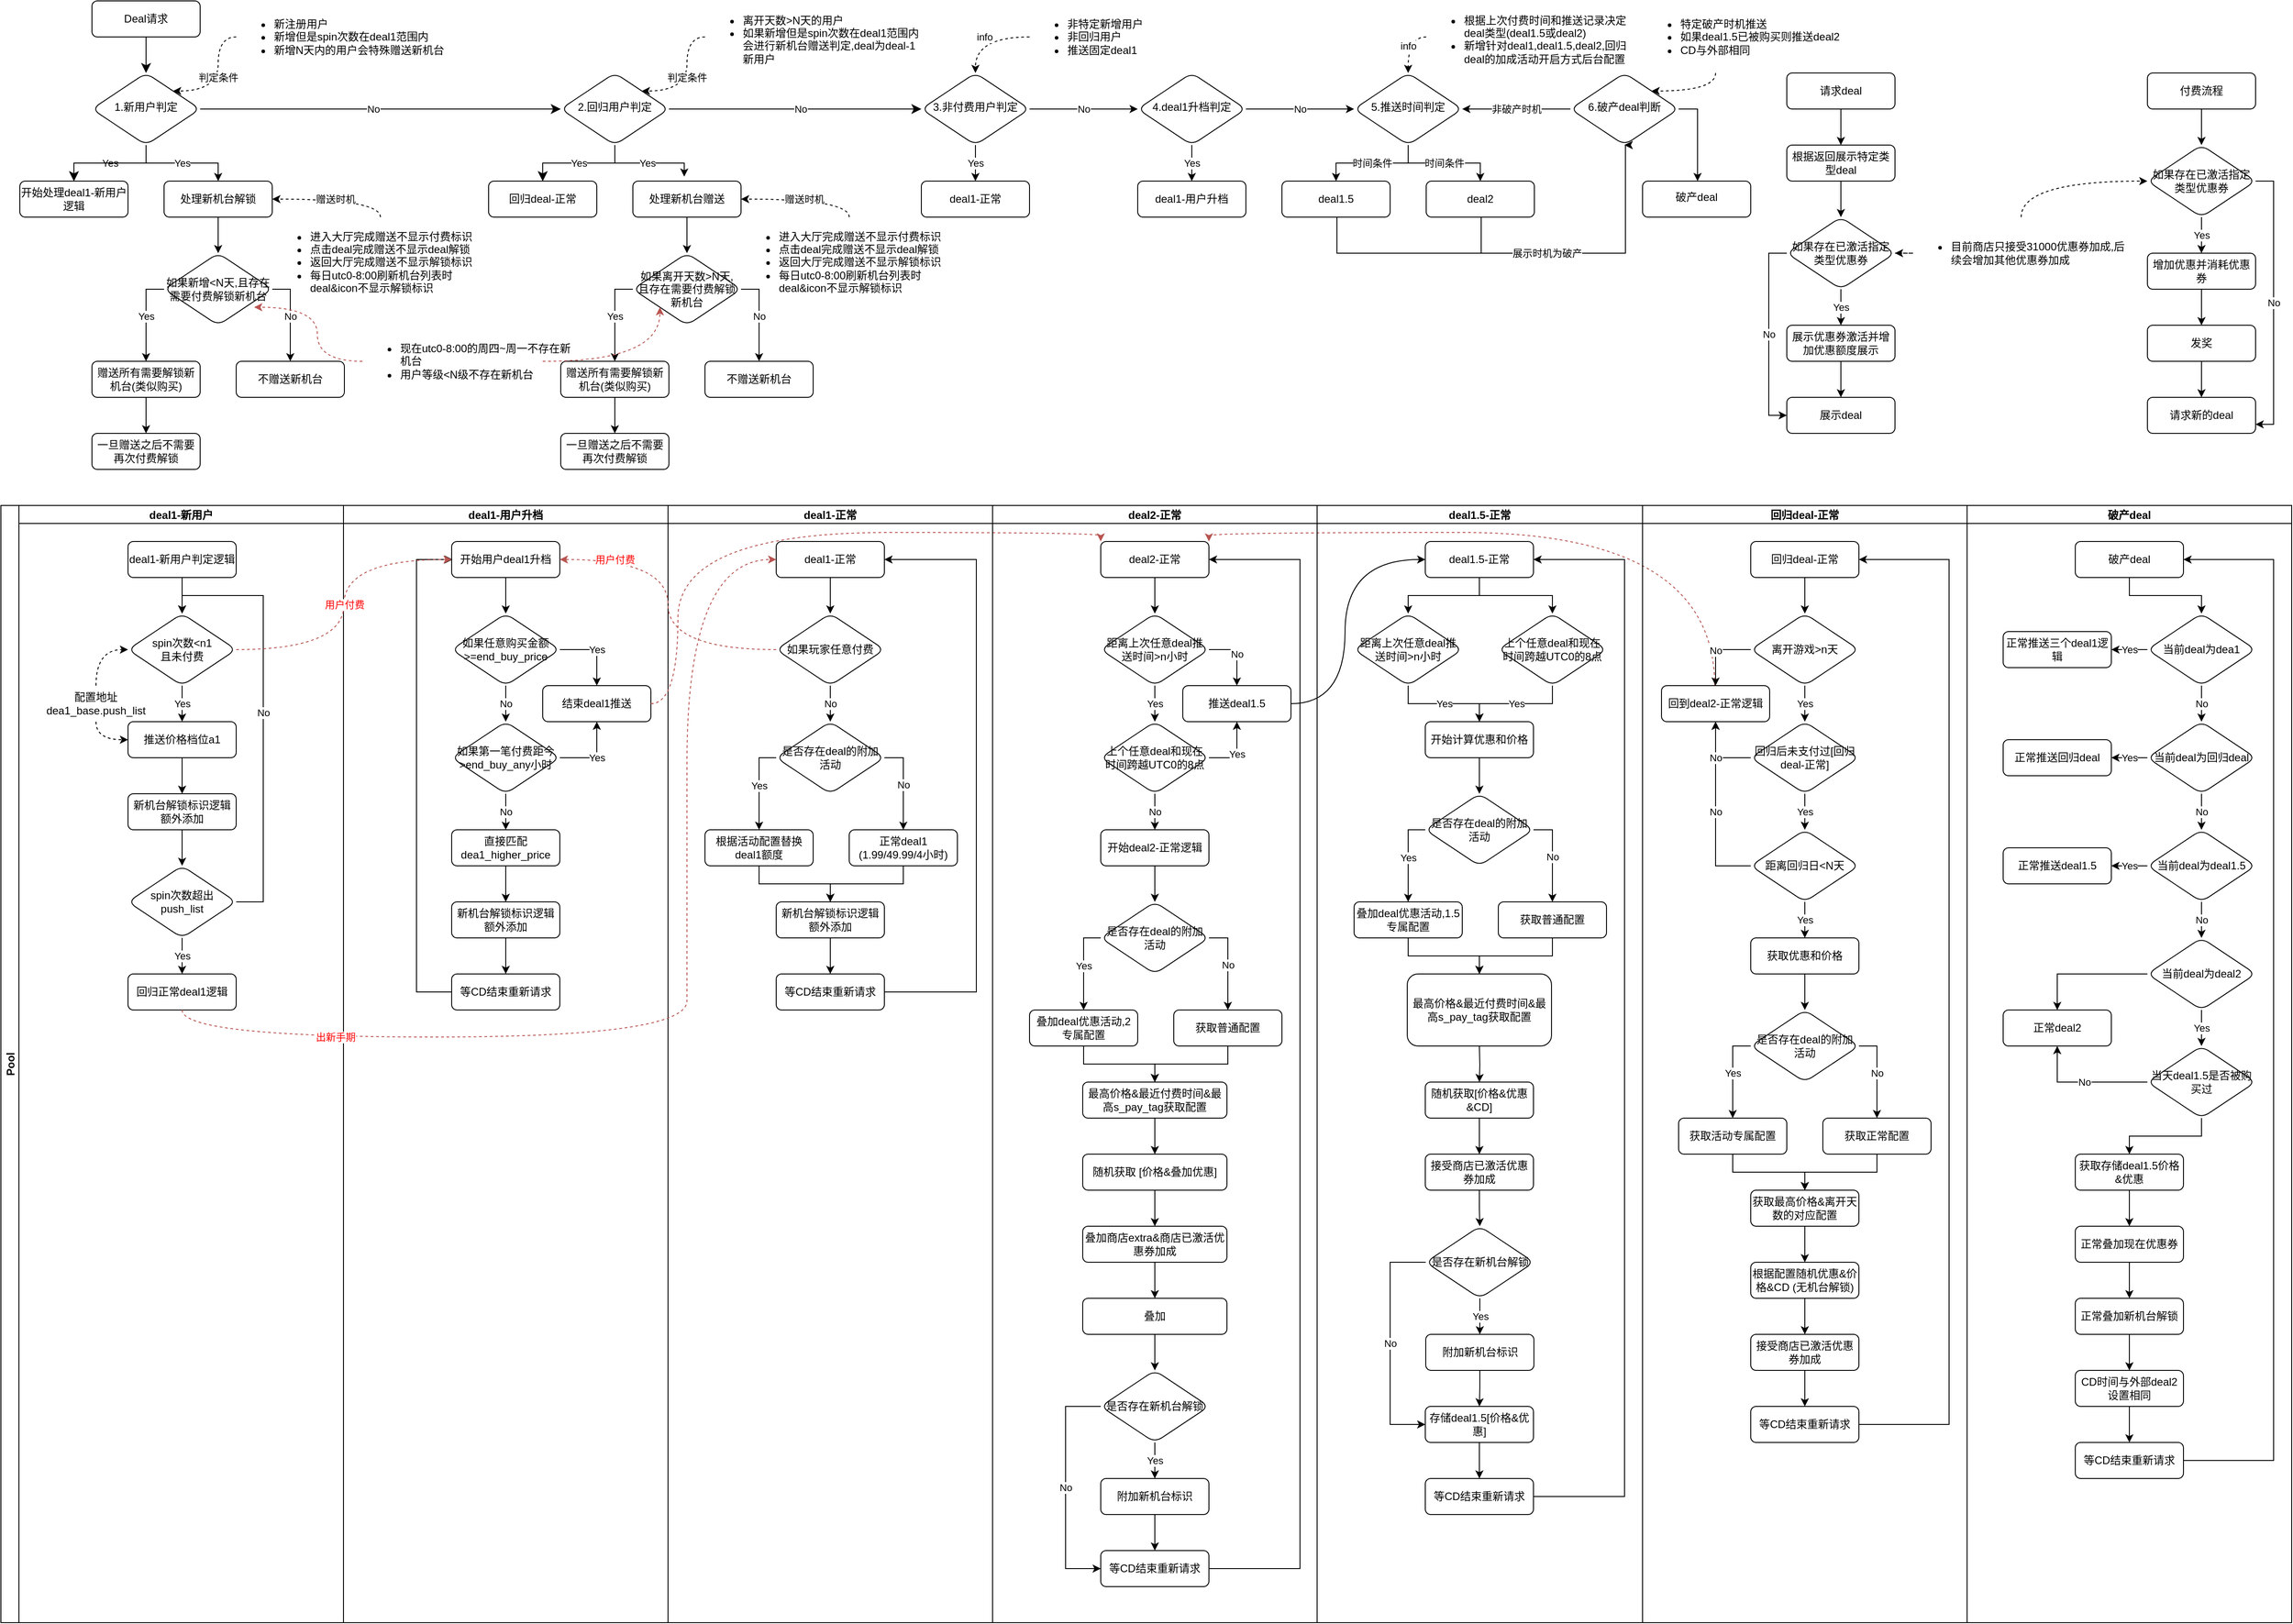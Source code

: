 <mxfile version="22.1.11" type="github">
  <diagram id="C5RBs43oDa-KdzZeNtuy" name="Page-1">
    <mxGraphModel dx="2586" dy="1386" grid="1" gridSize="10" guides="1" tooltips="1" connect="1" arrows="1" fold="1" page="1" pageScale="1" pageWidth="827" pageHeight="1169" math="0" shadow="0">
      <root>
        <mxCell id="WIyWlLk6GJQsqaUBKTNV-0" />
        <mxCell id="WIyWlLk6GJQsqaUBKTNV-1" parent="WIyWlLk6GJQsqaUBKTNV-0" />
        <mxCell id="WIyWlLk6GJQsqaUBKTNV-2" value="" style="rounded=0;html=1;jettySize=auto;orthogonalLoop=1;fontSize=11;endArrow=classic;endFill=1;endSize=8;strokeWidth=1;shadow=0;labelBackgroundColor=default;edgeStyle=orthogonalEdgeStyle;" parent="WIyWlLk6GJQsqaUBKTNV-1" source="WIyWlLk6GJQsqaUBKTNV-3" target="WIyWlLk6GJQsqaUBKTNV-6" edge="1">
          <mxGeometry relative="1" as="geometry" />
        </mxCell>
        <mxCell id="WIyWlLk6GJQsqaUBKTNV-3" value="Deal请求" style="rounded=1;whiteSpace=wrap;html=1;fontSize=12;glass=0;strokeWidth=1;shadow=0;" parent="WIyWlLk6GJQsqaUBKTNV-1" vertex="1">
          <mxGeometry x="160" width="120" height="40" as="geometry" />
        </mxCell>
        <mxCell id="WIyWlLk6GJQsqaUBKTNV-4" value="Yes" style="rounded=0;html=1;jettySize=auto;orthogonalLoop=1;fontSize=11;endArrow=classic;endFill=1;endSize=8;strokeWidth=1;shadow=0;labelBackgroundColor=default;edgeStyle=orthogonalEdgeStyle;entryX=0.5;entryY=0;entryDx=0;entryDy=0;" parent="WIyWlLk6GJQsqaUBKTNV-1" source="WIyWlLk6GJQsqaUBKTNV-6" target="WIyWlLk6GJQsqaUBKTNV-12" edge="1">
          <mxGeometry relative="1" as="geometry">
            <mxPoint as="offset" />
            <mxPoint x="220" y="210" as="targetPoint" />
          </mxGeometry>
        </mxCell>
        <mxCell id="WIyWlLk6GJQsqaUBKTNV-5" value="No" style="edgeStyle=orthogonalEdgeStyle;rounded=0;html=1;jettySize=auto;orthogonalLoop=1;fontSize=11;endArrow=classic;endFill=1;endSize=8;strokeWidth=1;shadow=0;labelBackgroundColor=default;entryX=0;entryY=0.5;entryDx=0;entryDy=0;" parent="WIyWlLk6GJQsqaUBKTNV-1" source="WIyWlLk6GJQsqaUBKTNV-6" target="DPb7wRXF61A1M562Ad9j-0" edge="1">
          <mxGeometry x="-0.04" relative="1" as="geometry">
            <mxPoint as="offset" />
            <mxPoint x="320" y="130" as="targetPoint" />
          </mxGeometry>
        </mxCell>
        <mxCell id="DPb7wRXF61A1M562Ad9j-109" value="" style="edgeStyle=orthogonalEdgeStyle;rounded=0;orthogonalLoop=1;jettySize=auto;html=1;" parent="WIyWlLk6GJQsqaUBKTNV-1" source="WIyWlLk6GJQsqaUBKTNV-6" target="WIyWlLk6GJQsqaUBKTNV-12" edge="1">
          <mxGeometry relative="1" as="geometry" />
        </mxCell>
        <mxCell id="DPb7wRXF61A1M562Ad9j-111" value="Yes" style="edgeStyle=orthogonalEdgeStyle;rounded=0;orthogonalLoop=1;jettySize=auto;html=1;entryX=0.5;entryY=0;entryDx=0;entryDy=0;" parent="WIyWlLk6GJQsqaUBKTNV-1" source="WIyWlLk6GJQsqaUBKTNV-6" target="DPb7wRXF61A1M562Ad9j-110" edge="1">
          <mxGeometry relative="1" as="geometry" />
        </mxCell>
        <mxCell id="WIyWlLk6GJQsqaUBKTNV-6" value="1.新用户判定" style="rhombus;whiteSpace=wrap;html=1;shadow=0;fontFamily=Helvetica;fontSize=12;align=center;strokeWidth=1;spacing=6;spacingTop=-4;rounded=1;" parent="WIyWlLk6GJQsqaUBKTNV-1" vertex="1">
          <mxGeometry x="160" y="80" width="120" height="80" as="geometry" />
        </mxCell>
        <mxCell id="WIyWlLk6GJQsqaUBKTNV-12" value="开始处理deal1-新用户逻辑" style="rounded=1;whiteSpace=wrap;html=1;fontSize=12;glass=0;strokeWidth=1;shadow=0;" parent="WIyWlLk6GJQsqaUBKTNV-1" vertex="1">
          <mxGeometry x="80" y="200" width="120" height="40" as="geometry" />
        </mxCell>
        <mxCell id="WJAeF4iGQMadBWUu6b0e-10" value="" style="edgeStyle=orthogonalEdgeStyle;rounded=0;orthogonalLoop=1;jettySize=auto;html=1;" parent="WIyWlLk6GJQsqaUBKTNV-1" source="DPb7wRXF61A1M562Ad9j-0" target="DPb7wRXF61A1M562Ad9j-6" edge="1">
          <mxGeometry relative="1" as="geometry" />
        </mxCell>
        <mxCell id="DPb7wRXF61A1M562Ad9j-0" value="2.回归用户判定" style="rhombus;whiteSpace=wrap;html=1;shadow=0;fontFamily=Helvetica;fontSize=12;align=center;strokeWidth=1;spacing=6;spacingTop=-4;rounded=1;" parent="WIyWlLk6GJQsqaUBKTNV-1" vertex="1">
          <mxGeometry x="680" y="80" width="120" height="80" as="geometry" />
        </mxCell>
        <mxCell id="DPb7wRXF61A1M562Ad9j-98" value="No" style="edgeStyle=orthogonalEdgeStyle;rounded=0;orthogonalLoop=1;jettySize=auto;html=1;" parent="WIyWlLk6GJQsqaUBKTNV-1" source="DPb7wRXF61A1M562Ad9j-1" target="DPb7wRXF61A1M562Ad9j-97" edge="1">
          <mxGeometry relative="1" as="geometry" />
        </mxCell>
        <mxCell id="DPb7wRXF61A1M562Ad9j-100" value="Yes" style="edgeStyle=orthogonalEdgeStyle;rounded=0;orthogonalLoop=1;jettySize=auto;html=1;entryX=0.5;entryY=0;entryDx=0;entryDy=0;" parent="WIyWlLk6GJQsqaUBKTNV-1" source="DPb7wRXF61A1M562Ad9j-1" target="DPb7wRXF61A1M562Ad9j-99" edge="1">
          <mxGeometry relative="1" as="geometry" />
        </mxCell>
        <mxCell id="DPb7wRXF61A1M562Ad9j-1" value="3.非付费用户判定" style="rhombus;whiteSpace=wrap;html=1;shadow=0;fontFamily=Helvetica;fontSize=12;align=center;strokeWidth=1;spacing=6;spacingTop=-4;rounded=1;" parent="WIyWlLk6GJQsqaUBKTNV-1" vertex="1">
          <mxGeometry x="1080" y="80" width="120" height="80" as="geometry" />
        </mxCell>
        <mxCell id="DPb7wRXF61A1M562Ad9j-4" value="No" style="edgeStyle=orthogonalEdgeStyle;rounded=0;html=1;jettySize=auto;orthogonalLoop=1;fontSize=11;endArrow=classic;endFill=1;endSize=8;strokeWidth=1;shadow=0;labelBackgroundColor=default;entryX=0;entryY=0.5;entryDx=0;entryDy=0;exitX=1;exitY=0.5;exitDx=0;exitDy=0;" parent="WIyWlLk6GJQsqaUBKTNV-1" source="DPb7wRXF61A1M562Ad9j-0" target="DPb7wRXF61A1M562Ad9j-1" edge="1">
          <mxGeometry x="0.043" relative="1" as="geometry">
            <mxPoint as="offset" />
            <mxPoint x="440" y="140" as="sourcePoint" />
            <mxPoint x="690" y="140" as="targetPoint" />
          </mxGeometry>
        </mxCell>
        <mxCell id="DPb7wRXF61A1M562Ad9j-5" value="Yes" style="rounded=0;html=1;jettySize=auto;orthogonalLoop=1;fontSize=11;endArrow=classic;endFill=1;endSize=8;strokeWidth=1;shadow=0;labelBackgroundColor=default;edgeStyle=orthogonalEdgeStyle;exitX=0.5;exitY=1;exitDx=0;exitDy=0;entryX=0.5;entryY=0;entryDx=0;entryDy=0;" parent="WIyWlLk6GJQsqaUBKTNV-1" source="DPb7wRXF61A1M562Ad9j-0" target="DPb7wRXF61A1M562Ad9j-6" edge="1">
          <mxGeometry relative="1" as="geometry">
            <mxPoint as="offset" />
            <mxPoint x="390" y="180" as="sourcePoint" />
            <mxPoint x="730" y="240" as="targetPoint" />
          </mxGeometry>
        </mxCell>
        <mxCell id="DPb7wRXF61A1M562Ad9j-6" value="回归deal-正常" style="rounded=1;whiteSpace=wrap;html=1;fontSize=12;glass=0;strokeWidth=1;shadow=0;" parent="WIyWlLk6GJQsqaUBKTNV-1" vertex="1">
          <mxGeometry x="600" y="200" width="120" height="40" as="geometry" />
        </mxCell>
        <mxCell id="DPb7wRXF61A1M562Ad9j-102" value="Yes" style="edgeStyle=orthogonalEdgeStyle;rounded=0;orthogonalLoop=1;jettySize=auto;html=1;entryX=0.5;entryY=0;entryDx=0;entryDy=0;" parent="WIyWlLk6GJQsqaUBKTNV-1" source="DPb7wRXF61A1M562Ad9j-97" target="DPb7wRXF61A1M562Ad9j-101" edge="1">
          <mxGeometry relative="1" as="geometry" />
        </mxCell>
        <mxCell id="DPb7wRXF61A1M562Ad9j-104" value="No" style="edgeStyle=orthogonalEdgeStyle;rounded=0;orthogonalLoop=1;jettySize=auto;html=1;" parent="WIyWlLk6GJQsqaUBKTNV-1" source="DPb7wRXF61A1M562Ad9j-97" target="DPb7wRXF61A1M562Ad9j-103" edge="1">
          <mxGeometry relative="1" as="geometry" />
        </mxCell>
        <mxCell id="DPb7wRXF61A1M562Ad9j-97" value="4.deal1升档判定" style="rhombus;whiteSpace=wrap;html=1;shadow=0;fontFamily=Helvetica;fontSize=12;align=center;strokeWidth=1;spacing=6;spacingTop=-4;rounded=1;" parent="WIyWlLk6GJQsqaUBKTNV-1" vertex="1">
          <mxGeometry x="1320" y="80" width="120" height="80" as="geometry" />
        </mxCell>
        <mxCell id="DPb7wRXF61A1M562Ad9j-99" value="deal1-正常" style="rounded=1;whiteSpace=wrap;html=1;fontSize=12;glass=0;strokeWidth=1;shadow=0;" parent="WIyWlLk6GJQsqaUBKTNV-1" vertex="1">
          <mxGeometry x="1080" y="200" width="120" height="40" as="geometry" />
        </mxCell>
        <mxCell id="DPb7wRXF61A1M562Ad9j-101" value="deal1-用户升档" style="rounded=1;whiteSpace=wrap;html=1;fontSize=12;glass=0;strokeWidth=1;shadow=0;" parent="WIyWlLk6GJQsqaUBKTNV-1" vertex="1">
          <mxGeometry x="1320" y="200" width="120" height="40" as="geometry" />
        </mxCell>
        <mxCell id="DPb7wRXF61A1M562Ad9j-106" value="时间条件" style="edgeStyle=orthogonalEdgeStyle;rounded=0;orthogonalLoop=1;jettySize=auto;html=1;" parent="WIyWlLk6GJQsqaUBKTNV-1" source="DPb7wRXF61A1M562Ad9j-103" target="DPb7wRXF61A1M562Ad9j-105" edge="1">
          <mxGeometry relative="1" as="geometry" />
        </mxCell>
        <mxCell id="NsobIx5qtJKIlAdT1BVe-90" value="时间条件" style="edgeStyle=orthogonalEdgeStyle;rounded=0;orthogonalLoop=1;jettySize=auto;html=1;entryX=0.5;entryY=0;entryDx=0;entryDy=0;" edge="1" parent="WIyWlLk6GJQsqaUBKTNV-1" source="DPb7wRXF61A1M562Ad9j-103" target="NsobIx5qtJKIlAdT1BVe-88">
          <mxGeometry relative="1" as="geometry" />
        </mxCell>
        <mxCell id="DPb7wRXF61A1M562Ad9j-103" value="5.推送时间判定" style="rhombus;whiteSpace=wrap;html=1;shadow=0;fontFamily=Helvetica;fontSize=12;align=center;strokeWidth=1;spacing=6;spacingTop=-4;rounded=1;" parent="WIyWlLk6GJQsqaUBKTNV-1" vertex="1">
          <mxGeometry x="1560" y="80" width="120" height="80" as="geometry" />
        </mxCell>
        <mxCell id="NsobIx5qtJKIlAdT1BVe-91" style="edgeStyle=orthogonalEdgeStyle;rounded=0;orthogonalLoop=1;jettySize=auto;html=1;entryX=0.5;entryY=1;entryDx=0;entryDy=0;" edge="1" parent="WIyWlLk6GJQsqaUBKTNV-1" source="DPb7wRXF61A1M562Ad9j-105" target="NsobIx5qtJKIlAdT1BVe-86">
          <mxGeometry relative="1" as="geometry">
            <Array as="points">
              <mxPoint x="1541" y="280" />
              <mxPoint x="1861" y="280" />
            </Array>
          </mxGeometry>
        </mxCell>
        <mxCell id="DPb7wRXF61A1M562Ad9j-105" value="deal1.5" style="rounded=1;whiteSpace=wrap;html=1;fontSize=12;glass=0;strokeWidth=1;shadow=0;" parent="WIyWlLk6GJQsqaUBKTNV-1" vertex="1">
          <mxGeometry x="1480" y="200" width="120" height="40" as="geometry" />
        </mxCell>
        <mxCell id="WJAeF4iGQMadBWUu6b0e-2" value="" style="edgeStyle=orthogonalEdgeStyle;rounded=0;orthogonalLoop=1;jettySize=auto;html=1;" parent="WIyWlLk6GJQsqaUBKTNV-1" source="DPb7wRXF61A1M562Ad9j-110" target="WJAeF4iGQMadBWUu6b0e-1" edge="1">
          <mxGeometry relative="1" as="geometry" />
        </mxCell>
        <mxCell id="DPb7wRXF61A1M562Ad9j-110" value="处理新机台解锁" style="rounded=1;whiteSpace=wrap;html=1;fontSize=12;glass=0;strokeWidth=1;shadow=0;" parent="WIyWlLk6GJQsqaUBKTNV-1" vertex="1">
          <mxGeometry x="240" y="200" width="120" height="40" as="geometry" />
        </mxCell>
        <mxCell id="WJAeF4iGQMadBWUu6b0e-4" value="Yes" style="edgeStyle=orthogonalEdgeStyle;rounded=0;orthogonalLoop=1;jettySize=auto;html=1;exitX=0;exitY=0.5;exitDx=0;exitDy=0;" parent="WIyWlLk6GJQsqaUBKTNV-1" source="WJAeF4iGQMadBWUu6b0e-1" target="WJAeF4iGQMadBWUu6b0e-3" edge="1">
          <mxGeometry relative="1" as="geometry" />
        </mxCell>
        <mxCell id="WJAeF4iGQMadBWUu6b0e-15" value="No" style="edgeStyle=orthogonalEdgeStyle;rounded=0;orthogonalLoop=1;jettySize=auto;html=1;entryX=0.5;entryY=0;entryDx=0;entryDy=0;exitX=1;exitY=0.5;exitDx=0;exitDy=0;" parent="WIyWlLk6GJQsqaUBKTNV-1" source="WJAeF4iGQMadBWUu6b0e-1" target="WJAeF4iGQMadBWUu6b0e-14" edge="1">
          <mxGeometry relative="1" as="geometry" />
        </mxCell>
        <mxCell id="WJAeF4iGQMadBWUu6b0e-1" value="如果新增&amp;lt;N天,且存在需要付费解锁新机台" style="rhombus;whiteSpace=wrap;html=1;rounded=1;glass=0;strokeWidth=1;shadow=0;" parent="WIyWlLk6GJQsqaUBKTNV-1" vertex="1">
          <mxGeometry x="240" y="280" width="120" height="80" as="geometry" />
        </mxCell>
        <mxCell id="WJAeF4iGQMadBWUu6b0e-23" value="" style="edgeStyle=orthogonalEdgeStyle;rounded=0;orthogonalLoop=1;jettySize=auto;html=1;" parent="WIyWlLk6GJQsqaUBKTNV-1" source="WJAeF4iGQMadBWUu6b0e-3" target="WJAeF4iGQMadBWUu6b0e-22" edge="1">
          <mxGeometry relative="1" as="geometry" />
        </mxCell>
        <mxCell id="WJAeF4iGQMadBWUu6b0e-3" value="赠送所有需要解锁新机台(类似购买)" style="whiteSpace=wrap;html=1;rounded=1;glass=0;strokeWidth=1;shadow=0;" parent="WIyWlLk6GJQsqaUBKTNV-1" vertex="1">
          <mxGeometry x="160" y="400" width="120" height="40" as="geometry" />
        </mxCell>
        <mxCell id="WJAeF4iGQMadBWUu6b0e-8" value="赠送时机" style="edgeStyle=orthogonalEdgeStyle;orthogonalLoop=1;jettySize=auto;html=1;entryX=1;entryY=0.5;entryDx=0;entryDy=0;exitX=0.5;exitY=0;exitDx=0;exitDy=0;curved=1;dashed=1;" parent="WIyWlLk6GJQsqaUBKTNV-1" source="WJAeF4iGQMadBWUu6b0e-6" target="DPb7wRXF61A1M562Ad9j-110" edge="1">
          <mxGeometry relative="1" as="geometry" />
        </mxCell>
        <mxCell id="WJAeF4iGQMadBWUu6b0e-6" value="&lt;ul&gt;&lt;li&gt;进入大厅完成赠送不显示付费标识&lt;/li&gt;&lt;li&gt;点击deal完成赠送不显示deal解锁&lt;/li&gt;&lt;li&gt;返回大厅完成赠送不显示解锁标识&lt;/li&gt;&lt;li&gt;每日utc0-8:00刷新机台列表时deal&amp;amp;icon不显示解锁标识&lt;/li&gt;&lt;/ul&gt;" style="text;strokeColor=none;fillColor=none;html=1;whiteSpace=wrap;verticalAlign=middle;overflow=hidden;" parent="WIyWlLk6GJQsqaUBKTNV-1" vertex="1">
          <mxGeometry x="360" y="240" width="240" height="100" as="geometry" />
        </mxCell>
        <mxCell id="WJAeF4iGQMadBWUu6b0e-21" value="" style="edgeStyle=orthogonalEdgeStyle;rounded=0;orthogonalLoop=1;jettySize=auto;html=1;" parent="WIyWlLk6GJQsqaUBKTNV-1" source="WJAeF4iGQMadBWUu6b0e-11" target="WJAeF4iGQMadBWUu6b0e-20" edge="1">
          <mxGeometry relative="1" as="geometry" />
        </mxCell>
        <mxCell id="WJAeF4iGQMadBWUu6b0e-11" value="处理新机台赠送" style="rounded=1;whiteSpace=wrap;html=1;fontSize=12;glass=0;strokeWidth=1;shadow=0;" parent="WIyWlLk6GJQsqaUBKTNV-1" vertex="1">
          <mxGeometry x="760" y="200" width="120" height="40" as="geometry" />
        </mxCell>
        <mxCell id="WJAeF4iGQMadBWUu6b0e-12" value="Yes" style="edgeStyle=orthogonalEdgeStyle;rounded=0;orthogonalLoop=1;jettySize=auto;html=1;entryX=0.475;entryY=-0.125;entryDx=0;entryDy=0;entryPerimeter=0;" parent="WIyWlLk6GJQsqaUBKTNV-1" source="DPb7wRXF61A1M562Ad9j-0" target="WJAeF4iGQMadBWUu6b0e-11" edge="1">
          <mxGeometry relative="1" as="geometry" />
        </mxCell>
        <mxCell id="WJAeF4iGQMadBWUu6b0e-14" value="不赠送新机台" style="whiteSpace=wrap;html=1;rounded=1;glass=0;strokeWidth=1;shadow=0;" parent="WIyWlLk6GJQsqaUBKTNV-1" vertex="1">
          <mxGeometry x="320" y="400" width="120" height="40" as="geometry" />
        </mxCell>
        <mxCell id="WJAeF4iGQMadBWUu6b0e-17" value="判定条件" style="edgeStyle=orthogonalEdgeStyle;orthogonalLoop=1;jettySize=auto;html=1;entryX=1;entryY=0;entryDx=0;entryDy=0;dashed=1;curved=1;" parent="WIyWlLk6GJQsqaUBKTNV-1" source="WJAeF4iGQMadBWUu6b0e-16" target="WIyWlLk6GJQsqaUBKTNV-6" edge="1">
          <mxGeometry relative="1" as="geometry" />
        </mxCell>
        <mxCell id="WJAeF4iGQMadBWUu6b0e-16" value="&lt;ul&gt;&lt;li&gt;新注册用户&lt;/li&gt;&lt;li&gt;新增但是spin次数在deal1范围内&lt;/li&gt;&lt;li&gt;新增N天内的用户会特殊赠送新机台&lt;/li&gt;&lt;/ul&gt;" style="text;strokeColor=none;fillColor=none;html=1;whiteSpace=wrap;verticalAlign=middle;overflow=hidden;" parent="WIyWlLk6GJQsqaUBKTNV-1" vertex="1">
          <mxGeometry x="320" width="240" height="80" as="geometry" />
        </mxCell>
        <mxCell id="WJAeF4iGQMadBWUu6b0e-18" value="赠送时机" style="edgeStyle=orthogonalEdgeStyle;orthogonalLoop=1;jettySize=auto;html=1;exitX=0.5;exitY=0;exitDx=0;exitDy=0;curved=1;dashed=1;entryX=1;entryY=0.5;entryDx=0;entryDy=0;" parent="WIyWlLk6GJQsqaUBKTNV-1" source="WJAeF4iGQMadBWUu6b0e-19" target="WJAeF4iGQMadBWUu6b0e-11" edge="1">
          <mxGeometry relative="1" as="geometry">
            <mxPoint x="920" y="190" as="targetPoint" />
          </mxGeometry>
        </mxCell>
        <mxCell id="WJAeF4iGQMadBWUu6b0e-19" value="&lt;ul&gt;&lt;li&gt;进入大厅完成赠送不显示付费标识&lt;/li&gt;&lt;li&gt;点击deal完成赠送不显示deal解锁&lt;/li&gt;&lt;li&gt;返回大厅完成赠送不显示解锁标识&lt;/li&gt;&lt;li&gt;每日utc0-8:00刷新机台列表时deal&amp;amp;icon不显示解锁标识&lt;/li&gt;&lt;/ul&gt;" style="text;strokeColor=none;fillColor=none;html=1;whiteSpace=wrap;verticalAlign=middle;overflow=hidden;" parent="WIyWlLk6GJQsqaUBKTNV-1" vertex="1">
          <mxGeometry x="880" y="240" width="240" height="100" as="geometry" />
        </mxCell>
        <mxCell id="WJAeF4iGQMadBWUu6b0e-20" value="如果离开天数&amp;gt;N天,&lt;br&gt;且存在需要付费解锁新机台" style="rhombus;whiteSpace=wrap;html=1;rounded=1;glass=0;strokeWidth=1;shadow=0;" parent="WIyWlLk6GJQsqaUBKTNV-1" vertex="1">
          <mxGeometry x="760" y="280" width="120" height="80" as="geometry" />
        </mxCell>
        <mxCell id="WJAeF4iGQMadBWUu6b0e-22" value="一旦赠送之后不需要再次付费解锁" style="whiteSpace=wrap;html=1;rounded=1;glass=0;strokeWidth=1;shadow=0;" parent="WIyWlLk6GJQsqaUBKTNV-1" vertex="1">
          <mxGeometry x="160" y="480" width="120" height="40" as="geometry" />
        </mxCell>
        <mxCell id="WJAeF4iGQMadBWUu6b0e-24" value="Yes" style="edgeStyle=orthogonalEdgeStyle;rounded=0;orthogonalLoop=1;jettySize=auto;html=1;exitX=0;exitY=0.5;exitDx=0;exitDy=0;" parent="WIyWlLk6GJQsqaUBKTNV-1" source="WJAeF4iGQMadBWUu6b0e-20" target="WJAeF4iGQMadBWUu6b0e-26" edge="1">
          <mxGeometry relative="1" as="geometry">
            <mxPoint x="760" y="320" as="sourcePoint" />
          </mxGeometry>
        </mxCell>
        <mxCell id="WJAeF4iGQMadBWUu6b0e-25" value="" style="edgeStyle=orthogonalEdgeStyle;rounded=0;orthogonalLoop=1;jettySize=auto;html=1;entryX=0.5;entryY=0;entryDx=0;entryDy=0;" parent="WIyWlLk6GJQsqaUBKTNV-1" source="WJAeF4iGQMadBWUu6b0e-26" target="WJAeF4iGQMadBWUu6b0e-27" edge="1">
          <mxGeometry relative="1" as="geometry">
            <mxPoint x="740" y="480" as="targetPoint" />
          </mxGeometry>
        </mxCell>
        <mxCell id="WJAeF4iGQMadBWUu6b0e-26" value="赠送所有需要解锁新机台(类似购买)" style="whiteSpace=wrap;html=1;rounded=1;glass=0;strokeWidth=1;shadow=0;" parent="WIyWlLk6GJQsqaUBKTNV-1" vertex="1">
          <mxGeometry x="680" y="400" width="120" height="40" as="geometry" />
        </mxCell>
        <mxCell id="WJAeF4iGQMadBWUu6b0e-27" value="一旦赠送之后不需要再次付费解锁" style="whiteSpace=wrap;html=1;rounded=1;glass=0;strokeWidth=1;shadow=0;" parent="WIyWlLk6GJQsqaUBKTNV-1" vertex="1">
          <mxGeometry x="680" y="480" width="120" height="40" as="geometry" />
        </mxCell>
        <mxCell id="WJAeF4iGQMadBWUu6b0e-28" value="No" style="edgeStyle=orthogonalEdgeStyle;rounded=0;orthogonalLoop=1;jettySize=auto;html=1;entryX=0.5;entryY=0;entryDx=0;entryDy=0;exitX=1;exitY=0.5;exitDx=0;exitDy=0;" parent="WIyWlLk6GJQsqaUBKTNV-1" source="WJAeF4iGQMadBWUu6b0e-20" target="WJAeF4iGQMadBWUu6b0e-29" edge="1">
          <mxGeometry relative="1" as="geometry">
            <mxPoint x="880" y="320" as="sourcePoint" />
          </mxGeometry>
        </mxCell>
        <mxCell id="WJAeF4iGQMadBWUu6b0e-29" value="不赠送新机台" style="whiteSpace=wrap;html=1;rounded=1;glass=0;strokeWidth=1;shadow=0;" parent="WIyWlLk6GJQsqaUBKTNV-1" vertex="1">
          <mxGeometry x="840" y="400" width="120" height="40" as="geometry" />
        </mxCell>
        <mxCell id="WJAeF4iGQMadBWUu6b0e-31" value="判定条件" style="edgeStyle=orthogonalEdgeStyle;orthogonalLoop=1;jettySize=auto;html=1;entryX=1;entryY=0;entryDx=0;entryDy=0;dashed=1;curved=1;" parent="WIyWlLk6GJQsqaUBKTNV-1" source="WJAeF4iGQMadBWUu6b0e-32" target="DPb7wRXF61A1M562Ad9j-0" edge="1">
          <mxGeometry relative="1" as="geometry">
            <mxPoint x="770" y="100" as="targetPoint" />
          </mxGeometry>
        </mxCell>
        <mxCell id="WJAeF4iGQMadBWUu6b0e-32" value="&lt;ul&gt;&lt;li&gt;离开天数&amp;gt;N天的用户&lt;/li&gt;&lt;li&gt;如果新增但是spin次数在deal1范围内会进行新机台赠送判定,deal为deal-1新用户&lt;/li&gt;&lt;/ul&gt;" style="text;strokeColor=none;fillColor=none;html=1;whiteSpace=wrap;verticalAlign=middle;overflow=hidden;" parent="WIyWlLk6GJQsqaUBKTNV-1" vertex="1">
          <mxGeometry x="840" width="240" height="80" as="geometry" />
        </mxCell>
        <mxCell id="WJAeF4iGQMadBWUu6b0e-35" style="edgeStyle=orthogonalEdgeStyle;orthogonalLoop=1;jettySize=auto;html=1;entryX=0;entryY=1;entryDx=0;entryDy=0;curved=1;fillColor=#f8cecc;strokeColor=#b85450;dashed=1;" parent="WIyWlLk6GJQsqaUBKTNV-1" target="WJAeF4iGQMadBWUu6b0e-20" edge="1">
          <mxGeometry relative="1" as="geometry">
            <mxPoint x="660" y="400" as="sourcePoint" />
          </mxGeometry>
        </mxCell>
        <mxCell id="WJAeF4iGQMadBWUu6b0e-33" value="&lt;ul&gt;&lt;li&gt;现在utc0-8:00的周四~周一不存在新机台&lt;/li&gt;&lt;li&gt;用户等级&amp;lt;N级不存在新机台&lt;/li&gt;&lt;/ul&gt;" style="text;strokeColor=none;fillColor=none;html=1;whiteSpace=wrap;verticalAlign=middle;overflow=hidden;" parent="WIyWlLk6GJQsqaUBKTNV-1" vertex="1">
          <mxGeometry x="460" y="360" width="240" height="80" as="geometry" />
        </mxCell>
        <mxCell id="WJAeF4iGQMadBWUu6b0e-34" style="edgeStyle=orthogonalEdgeStyle;orthogonalLoop=1;jettySize=auto;html=1;entryX=0.833;entryY=0.75;entryDx=0;entryDy=0;entryPerimeter=0;dashed=1;curved=1;fillColor=#f8cecc;strokeColor=#b85450;" parent="WIyWlLk6GJQsqaUBKTNV-1" source="WJAeF4iGQMadBWUu6b0e-33" target="WJAeF4iGQMadBWUu6b0e-1" edge="1">
          <mxGeometry relative="1" as="geometry" />
        </mxCell>
        <mxCell id="DPb7wRXF61A1M562Ad9j-62" value="Pool" style="swimlane;childLayout=stackLayout;resizeParent=1;resizeParentMax=0;startSize=20;horizontal=0;horizontalStack=1;" parent="WIyWlLk6GJQsqaUBKTNV-1" vertex="1">
          <mxGeometry x="59" y="560" width="2541" height="1240" as="geometry" />
        </mxCell>
        <mxCell id="DPb7wRXF61A1M562Ad9j-63" value="deal1-新用户" style="swimlane;startSize=20;" parent="DPb7wRXF61A1M562Ad9j-62" vertex="1">
          <mxGeometry x="20" width="360" height="1240" as="geometry" />
        </mxCell>
        <mxCell id="DPb7wRXF61A1M562Ad9j-8" value="deal1-新用户判定逻辑" style="rounded=1;whiteSpace=wrap;html=1;fontSize=12;glass=0;strokeWidth=1;shadow=0;" parent="DPb7wRXF61A1M562Ad9j-63" vertex="1">
          <mxGeometry x="121.0" y="40" width="120" height="40" as="geometry" />
        </mxCell>
        <mxCell id="DPb7wRXF61A1M562Ad9j-20" value="spin次数&amp;lt;n1&lt;br&gt;且未付费" style="rhombus;whiteSpace=wrap;html=1;rounded=1;glass=0;strokeWidth=1;shadow=0;" parent="DPb7wRXF61A1M562Ad9j-63" vertex="1">
          <mxGeometry x="121.0" y="120" width="120" height="80" as="geometry" />
        </mxCell>
        <mxCell id="DPb7wRXF61A1M562Ad9j-21" value="" style="edgeStyle=orthogonalEdgeStyle;rounded=0;orthogonalLoop=1;jettySize=auto;html=1;" parent="DPb7wRXF61A1M562Ad9j-63" source="DPb7wRXF61A1M562Ad9j-8" target="DPb7wRXF61A1M562Ad9j-20" edge="1">
          <mxGeometry relative="1" as="geometry" />
        </mxCell>
        <mxCell id="QUYP6OqpwPbclNsKZdiI-27" value="" style="edgeStyle=orthogonalEdgeStyle;rounded=0;orthogonalLoop=1;jettySize=auto;html=1;" parent="DPb7wRXF61A1M562Ad9j-63" source="DPb7wRXF61A1M562Ad9j-24" target="QUYP6OqpwPbclNsKZdiI-26" edge="1">
          <mxGeometry relative="1" as="geometry" />
        </mxCell>
        <mxCell id="DPb7wRXF61A1M562Ad9j-24" value="推送价格档位a1" style="whiteSpace=wrap;html=1;rounded=1;glass=0;strokeWidth=1;shadow=0;" parent="DPb7wRXF61A1M562Ad9j-63" vertex="1">
          <mxGeometry x="121.0" y="240" width="120" height="40" as="geometry" />
        </mxCell>
        <mxCell id="DPb7wRXF61A1M562Ad9j-23" value="Yes" style="edgeStyle=orthogonalEdgeStyle;rounded=0;orthogonalLoop=1;jettySize=auto;html=1;entryX=0.5;entryY=0;entryDx=0;entryDy=0;labelBackgroundColor=default;" parent="DPb7wRXF61A1M562Ad9j-63" source="DPb7wRXF61A1M562Ad9j-20" target="DPb7wRXF61A1M562Ad9j-24" edge="1">
          <mxGeometry relative="1" as="geometry">
            <mxPoint x="181" y="300" as="targetPoint" />
            <mxPoint as="offset" />
          </mxGeometry>
        </mxCell>
        <mxCell id="DPb7wRXF61A1M562Ad9j-46" value="No" style="edgeStyle=orthogonalEdgeStyle;rounded=0;orthogonalLoop=1;jettySize=auto;html=1;entryX=0.5;entryY=0;entryDx=0;entryDy=0;" parent="DPb7wRXF61A1M562Ad9j-63" source="DPb7wRXF61A1M562Ad9j-45" target="DPb7wRXF61A1M562Ad9j-20" edge="1">
          <mxGeometry x="-0.0" relative="1" as="geometry">
            <mxPoint x="111.0" y="160" as="targetPoint" />
            <Array as="points">
              <mxPoint x="271" y="440" />
              <mxPoint x="271" y="100" />
              <mxPoint x="181" y="100" />
            </Array>
            <mxPoint as="offset" />
          </mxGeometry>
        </mxCell>
        <mxCell id="DPb7wRXF61A1M562Ad9j-45" value="spin次数超出&lt;br&gt;push_list" style="rhombus;whiteSpace=wrap;html=1;rounded=1;glass=0;strokeWidth=1;shadow=0;" parent="DPb7wRXF61A1M562Ad9j-63" vertex="1">
          <mxGeometry x="121.0" y="400" width="120" height="80" as="geometry" />
        </mxCell>
        <mxCell id="DPb7wRXF61A1M562Ad9j-48" value="回归正常deal1逻辑" style="whiteSpace=wrap;html=1;rounded=1;glass=0;strokeWidth=1;shadow=0;" parent="DPb7wRXF61A1M562Ad9j-63" vertex="1">
          <mxGeometry x="121.0" y="520" width="120" height="40" as="geometry" />
        </mxCell>
        <mxCell id="DPb7wRXF61A1M562Ad9j-49" value="Yes" style="edgeStyle=orthogonalEdgeStyle;rounded=0;orthogonalLoop=1;jettySize=auto;html=1;" parent="DPb7wRXF61A1M562Ad9j-63" source="DPb7wRXF61A1M562Ad9j-45" target="DPb7wRXF61A1M562Ad9j-48" edge="1">
          <mxGeometry relative="1" as="geometry" />
        </mxCell>
        <mxCell id="DPb7wRXF61A1M562Ad9j-71" style="edgeStyle=orthogonalEdgeStyle;orthogonalLoop=1;jettySize=auto;html=1;entryX=0;entryY=0.5;entryDx=0;entryDy=0;dashed=1;curved=1;" parent="DPb7wRXF61A1M562Ad9j-63" source="DPb7wRXF61A1M562Ad9j-32" target="DPb7wRXF61A1M562Ad9j-24" edge="1">
          <mxGeometry relative="1" as="geometry" />
        </mxCell>
        <mxCell id="DPb7wRXF61A1M562Ad9j-72" style="edgeStyle=orthogonalEdgeStyle;orthogonalLoop=1;jettySize=auto;html=1;entryX=0;entryY=0.5;entryDx=0;entryDy=0;dashed=1;curved=1;" parent="DPb7wRXF61A1M562Ad9j-63" source="DPb7wRXF61A1M562Ad9j-32" target="DPb7wRXF61A1M562Ad9j-20" edge="1">
          <mxGeometry relative="1" as="geometry" />
        </mxCell>
        <mxCell id="DPb7wRXF61A1M562Ad9j-32" value="配置地址&lt;br&gt;dea1_base.push_list" style="text;html=1;strokeColor=none;fillColor=none;align=center;verticalAlign=middle;whiteSpace=wrap;rounded=0;" parent="DPb7wRXF61A1M562Ad9j-63" vertex="1">
          <mxGeometry x="11" y="200" width="149" height="40" as="geometry" />
        </mxCell>
        <mxCell id="QUYP6OqpwPbclNsKZdiI-28" style="edgeStyle=orthogonalEdgeStyle;rounded=0;orthogonalLoop=1;jettySize=auto;html=1;entryX=0.5;entryY=0;entryDx=0;entryDy=0;" parent="DPb7wRXF61A1M562Ad9j-63" source="QUYP6OqpwPbclNsKZdiI-26" target="DPb7wRXF61A1M562Ad9j-45" edge="1">
          <mxGeometry relative="1" as="geometry" />
        </mxCell>
        <mxCell id="QUYP6OqpwPbclNsKZdiI-26" value="新机台解锁标识逻辑额外添加" style="whiteSpace=wrap;html=1;rounded=1;glass=0;strokeWidth=1;shadow=0;" parent="DPb7wRXF61A1M562Ad9j-63" vertex="1">
          <mxGeometry x="121" y="320" width="120" height="40" as="geometry" />
        </mxCell>
        <mxCell id="DPb7wRXF61A1M562Ad9j-64" value="deal1-用户升档" style="swimlane;startSize=20;" parent="DPb7wRXF61A1M562Ad9j-62" vertex="1">
          <mxGeometry x="380" width="360" height="1240" as="geometry" />
        </mxCell>
        <mxCell id="DPb7wRXF61A1M562Ad9j-80" value="" style="edgeStyle=orthogonalEdgeStyle;rounded=0;orthogonalLoop=1;jettySize=auto;html=1;" parent="DPb7wRXF61A1M562Ad9j-64" source="DPb7wRXF61A1M562Ad9j-77" target="DPb7wRXF61A1M562Ad9j-79" edge="1">
          <mxGeometry relative="1" as="geometry" />
        </mxCell>
        <mxCell id="DPb7wRXF61A1M562Ad9j-77" value="开始用户deal1升档" style="rounded=1;whiteSpace=wrap;html=1;" parent="DPb7wRXF61A1M562Ad9j-64" vertex="1">
          <mxGeometry x="120" y="40" width="120" height="40" as="geometry" />
        </mxCell>
        <mxCell id="DPb7wRXF61A1M562Ad9j-83" value="No" style="edgeStyle=orthogonalEdgeStyle;rounded=0;orthogonalLoop=1;jettySize=auto;html=1;" parent="DPb7wRXF61A1M562Ad9j-64" source="DPb7wRXF61A1M562Ad9j-79" target="DPb7wRXF61A1M562Ad9j-82" edge="1">
          <mxGeometry relative="1" as="geometry" />
        </mxCell>
        <mxCell id="DPb7wRXF61A1M562Ad9j-92" value="Yes" style="edgeStyle=orthogonalEdgeStyle;orthogonalLoop=1;jettySize=auto;html=1;entryX=0.5;entryY=0;entryDx=0;entryDy=0;rounded=0;" parent="DPb7wRXF61A1M562Ad9j-64" source="DPb7wRXF61A1M562Ad9j-79" target="DPb7wRXF61A1M562Ad9j-89" edge="1">
          <mxGeometry relative="1" as="geometry">
            <Array as="points">
              <mxPoint x="281" y="160" />
            </Array>
          </mxGeometry>
        </mxCell>
        <mxCell id="DPb7wRXF61A1M562Ad9j-79" value="如果任意购买金额&amp;gt;=end_buy_price" style="rhombus;whiteSpace=wrap;html=1;rounded=1;" parent="DPb7wRXF61A1M562Ad9j-64" vertex="1">
          <mxGeometry x="120" y="120" width="120" height="80" as="geometry" />
        </mxCell>
        <mxCell id="DPb7wRXF61A1M562Ad9j-86" value="No" style="edgeStyle=orthogonalEdgeStyle;rounded=0;orthogonalLoop=1;jettySize=auto;html=1;" parent="DPb7wRXF61A1M562Ad9j-64" source="DPb7wRXF61A1M562Ad9j-82" target="DPb7wRXF61A1M562Ad9j-85" edge="1">
          <mxGeometry relative="1" as="geometry" />
        </mxCell>
        <mxCell id="DPb7wRXF61A1M562Ad9j-91" value="Yes" style="edgeStyle=orthogonalEdgeStyle;orthogonalLoop=1;jettySize=auto;html=1;entryX=0.5;entryY=1;entryDx=0;entryDy=0;rounded=0;" parent="DPb7wRXF61A1M562Ad9j-64" source="DPb7wRXF61A1M562Ad9j-82" target="DPb7wRXF61A1M562Ad9j-89" edge="1">
          <mxGeometry relative="1" as="geometry">
            <Array as="points">
              <mxPoint x="281" y="280" />
            </Array>
          </mxGeometry>
        </mxCell>
        <mxCell id="DPb7wRXF61A1M562Ad9j-82" value="如果第一笔付费距今&amp;gt;end_buy_any小时" style="rhombus;whiteSpace=wrap;html=1;rounded=1;" parent="DPb7wRXF61A1M562Ad9j-64" vertex="1">
          <mxGeometry x="120" y="240" width="120" height="80" as="geometry" />
        </mxCell>
        <mxCell id="QUYP6OqpwPbclNsKZdiI-30" value="" style="edgeStyle=orthogonalEdgeStyle;rounded=0;orthogonalLoop=1;jettySize=auto;html=1;" parent="DPb7wRXF61A1M562Ad9j-64" source="DPb7wRXF61A1M562Ad9j-85" target="QUYP6OqpwPbclNsKZdiI-29" edge="1">
          <mxGeometry relative="1" as="geometry" />
        </mxCell>
        <mxCell id="DPb7wRXF61A1M562Ad9j-85" value="直接匹配dea1_higher_price" style="whiteSpace=wrap;html=1;rounded=1;" parent="DPb7wRXF61A1M562Ad9j-64" vertex="1">
          <mxGeometry x="120" y="360" width="120" height="40" as="geometry" />
        </mxCell>
        <mxCell id="DPb7wRXF61A1M562Ad9j-89" value="结束deal1推送" style="whiteSpace=wrap;html=1;rounded=1;" parent="DPb7wRXF61A1M562Ad9j-64" vertex="1">
          <mxGeometry x="221" y="200" width="120" height="40" as="geometry" />
        </mxCell>
        <mxCell id="DPb7wRXF61A1M562Ad9j-96" style="edgeStyle=orthogonalEdgeStyle;orthogonalLoop=1;jettySize=auto;html=1;rounded=0;" parent="DPb7wRXF61A1M562Ad9j-64" source="DPb7wRXF61A1M562Ad9j-94" edge="1">
          <mxGeometry relative="1" as="geometry">
            <mxPoint x="121" y="60" as="targetPoint" />
            <Array as="points">
              <mxPoint x="81" y="540" />
              <mxPoint x="81" y="60" />
            </Array>
          </mxGeometry>
        </mxCell>
        <mxCell id="DPb7wRXF61A1M562Ad9j-94" value="等CD结束重新请求" style="whiteSpace=wrap;html=1;rounded=1;" parent="DPb7wRXF61A1M562Ad9j-64" vertex="1">
          <mxGeometry x="120" y="520" width="120" height="40" as="geometry" />
        </mxCell>
        <mxCell id="QUYP6OqpwPbclNsKZdiI-31" style="edgeStyle=orthogonalEdgeStyle;rounded=0;orthogonalLoop=1;jettySize=auto;html=1;entryX=0.5;entryY=0;entryDx=0;entryDy=0;" parent="DPb7wRXF61A1M562Ad9j-64" source="QUYP6OqpwPbclNsKZdiI-29" target="DPb7wRXF61A1M562Ad9j-94" edge="1">
          <mxGeometry relative="1" as="geometry" />
        </mxCell>
        <mxCell id="QUYP6OqpwPbclNsKZdiI-29" value="新机台解锁标识逻辑额外添加" style="whiteSpace=wrap;html=1;rounded=1;" parent="DPb7wRXF61A1M562Ad9j-64" vertex="1">
          <mxGeometry x="120" y="440" width="120" height="40" as="geometry" />
        </mxCell>
        <mxCell id="DPb7wRXF61A1M562Ad9j-65" value="deal1-正常" style="swimlane;startSize=20;" parent="DPb7wRXF61A1M562Ad9j-62" vertex="1">
          <mxGeometry x="740" width="360" height="1240" as="geometry" />
        </mxCell>
        <mxCell id="DPb7wRXF61A1M562Ad9j-117" style="edgeStyle=orthogonalEdgeStyle;rounded=0;orthogonalLoop=1;jettySize=auto;html=1;entryX=0.5;entryY=0;entryDx=0;entryDy=0;" parent="DPb7wRXF61A1M562Ad9j-65" source="DPb7wRXF61A1M562Ad9j-112" target="DPb7wRXF61A1M562Ad9j-115" edge="1">
          <mxGeometry relative="1" as="geometry" />
        </mxCell>
        <mxCell id="DPb7wRXF61A1M562Ad9j-112" value="deal1-正常" style="rounded=1;whiteSpace=wrap;html=1;" parent="DPb7wRXF61A1M562Ad9j-65" vertex="1">
          <mxGeometry x="120" y="40" width="120" height="40" as="geometry" />
        </mxCell>
        <mxCell id="QUYP6OqpwPbclNsKZdiI-33" value="" style="edgeStyle=orthogonalEdgeStyle;rounded=0;orthogonalLoop=1;jettySize=auto;html=1;" parent="DPb7wRXF61A1M562Ad9j-65" source="DPb7wRXF61A1M562Ad9j-113" target="QUYP6OqpwPbclNsKZdiI-32" edge="1">
          <mxGeometry relative="1" as="geometry" />
        </mxCell>
        <mxCell id="DPb7wRXF61A1M562Ad9j-113" value="正常deal1 (1.99/49.99/4小时)" style="rounded=1;whiteSpace=wrap;html=1;" parent="DPb7wRXF61A1M562Ad9j-65" vertex="1">
          <mxGeometry x="201" y="360" width="120" height="40" as="geometry" />
        </mxCell>
        <mxCell id="QUYP6OqpwPbclNsKZdiI-43" value="No" style="edgeStyle=orthogonalEdgeStyle;rounded=0;orthogonalLoop=1;jettySize=auto;html=1;entryX=0.5;entryY=0;entryDx=0;entryDy=0;" parent="DPb7wRXF61A1M562Ad9j-65" source="DPb7wRXF61A1M562Ad9j-115" target="QUYP6OqpwPbclNsKZdiI-36" edge="1">
          <mxGeometry relative="1" as="geometry" />
        </mxCell>
        <mxCell id="DPb7wRXF61A1M562Ad9j-115" value="如果玩家任意付费" style="rhombus;whiteSpace=wrap;html=1;rounded=1;" parent="DPb7wRXF61A1M562Ad9j-65" vertex="1">
          <mxGeometry x="120" y="120" width="120" height="80" as="geometry" />
        </mxCell>
        <mxCell id="DPb7wRXF61A1M562Ad9j-119" style="edgeStyle=orthogonalEdgeStyle;orthogonalLoop=1;jettySize=auto;html=1;entryX=1;entryY=0.5;entryDx=0;entryDy=0;rounded=0;exitX=1;exitY=0.5;exitDx=0;exitDy=0;" parent="DPb7wRXF61A1M562Ad9j-65" source="DPb7wRXF61A1M562Ad9j-118" target="DPb7wRXF61A1M562Ad9j-112" edge="1">
          <mxGeometry relative="1" as="geometry">
            <Array as="points">
              <mxPoint x="342" y="540" />
              <mxPoint x="342" y="60" />
            </Array>
            <mxPoint x="261" y="620" as="sourcePoint" />
            <mxPoint x="261" y="60" as="targetPoint" />
          </mxGeometry>
        </mxCell>
        <mxCell id="DPb7wRXF61A1M562Ad9j-118" value="等CD结束重新请求" style="whiteSpace=wrap;html=1;rounded=1;" parent="DPb7wRXF61A1M562Ad9j-65" vertex="1">
          <mxGeometry x="120" y="520" width="120" height="40" as="geometry" />
        </mxCell>
        <mxCell id="WJAeF4iGQMadBWUu6b0e-30" style="edgeStyle=orthogonalEdgeStyle;orthogonalLoop=1;jettySize=auto;html=1;entryX=0;entryY=0;entryDx=0;entryDy=0;dashed=1;fillColor=#f8cecc;strokeColor=#b85450;curved=1;" parent="DPb7wRXF61A1M562Ad9j-65" source="DPb7wRXF61A1M562Ad9j-89" target="DPb7wRXF61A1M562Ad9j-165" edge="1">
          <mxGeometry relative="1" as="geometry">
            <Array as="points">
              <mxPoint x="11" y="220" />
              <mxPoint x="11" y="30" />
              <mxPoint x="480" y="30" />
            </Array>
          </mxGeometry>
        </mxCell>
        <mxCell id="QUYP6OqpwPbclNsKZdiI-46" style="edgeStyle=orthogonalEdgeStyle;rounded=0;orthogonalLoop=1;jettySize=auto;html=1;entryX=0.5;entryY=0;entryDx=0;entryDy=0;" parent="DPb7wRXF61A1M562Ad9j-65" source="QUYP6OqpwPbclNsKZdiI-32" target="DPb7wRXF61A1M562Ad9j-118" edge="1">
          <mxGeometry relative="1" as="geometry" />
        </mxCell>
        <mxCell id="QUYP6OqpwPbclNsKZdiI-32" value="新机台解锁标识逻辑额外添加" style="rounded=1;whiteSpace=wrap;html=1;" parent="DPb7wRXF61A1M562Ad9j-65" vertex="1">
          <mxGeometry x="120" y="440" width="120" height="40" as="geometry" />
        </mxCell>
        <mxCell id="QUYP6OqpwPbclNsKZdiI-40" value="Yes" style="edgeStyle=orthogonalEdgeStyle;rounded=0;orthogonalLoop=1;jettySize=auto;html=1;exitX=0;exitY=0.5;exitDx=0;exitDy=0;entryX=0.5;entryY=0;entryDx=0;entryDy=0;" parent="DPb7wRXF61A1M562Ad9j-65" source="QUYP6OqpwPbclNsKZdiI-36" target="QUYP6OqpwPbclNsKZdiI-39" edge="1">
          <mxGeometry relative="1" as="geometry">
            <Array as="points">
              <mxPoint x="101" y="280" />
            </Array>
          </mxGeometry>
        </mxCell>
        <mxCell id="QUYP6OqpwPbclNsKZdiI-44" value="No" style="edgeStyle=orthogonalEdgeStyle;rounded=0;orthogonalLoop=1;jettySize=auto;html=1;exitX=1;exitY=0.5;exitDx=0;exitDy=0;" parent="DPb7wRXF61A1M562Ad9j-65" source="QUYP6OqpwPbclNsKZdiI-36" target="DPb7wRXF61A1M562Ad9j-113" edge="1">
          <mxGeometry relative="1" as="geometry" />
        </mxCell>
        <mxCell id="QUYP6OqpwPbclNsKZdiI-36" value="是否存在deal的附加活动" style="rhombus;whiteSpace=wrap;html=1;rounded=1;" parent="DPb7wRXF61A1M562Ad9j-65" vertex="1">
          <mxGeometry x="120" y="240" width="120" height="80" as="geometry" />
        </mxCell>
        <mxCell id="QUYP6OqpwPbclNsKZdiI-45" style="edgeStyle=orthogonalEdgeStyle;rounded=0;orthogonalLoop=1;jettySize=auto;html=1;entryX=0.5;entryY=0;entryDx=0;entryDy=0;" parent="DPb7wRXF61A1M562Ad9j-65" source="QUYP6OqpwPbclNsKZdiI-39" target="QUYP6OqpwPbclNsKZdiI-32" edge="1">
          <mxGeometry relative="1" as="geometry" />
        </mxCell>
        <mxCell id="QUYP6OqpwPbclNsKZdiI-39" value="根据活动配置替换deal1额度" style="rounded=1;whiteSpace=wrap;html=1;" parent="DPb7wRXF61A1M562Ad9j-65" vertex="1">
          <mxGeometry x="41" y="360" width="120" height="40" as="geometry" />
        </mxCell>
        <mxCell id="DPb7wRXF61A1M562Ad9j-163" value="deal2-正常" style="swimlane;startSize=20;" parent="DPb7wRXF61A1M562Ad9j-62" vertex="1">
          <mxGeometry x="1100" width="360" height="1240" as="geometry" />
        </mxCell>
        <mxCell id="DPb7wRXF61A1M562Ad9j-164" style="edgeStyle=orthogonalEdgeStyle;rounded=0;orthogonalLoop=1;jettySize=auto;html=1;entryX=0.5;entryY=0;entryDx=0;entryDy=0;" parent="DPb7wRXF61A1M562Ad9j-163" source="DPb7wRXF61A1M562Ad9j-165" target="DPb7wRXF61A1M562Ad9j-169" edge="1">
          <mxGeometry relative="1" as="geometry" />
        </mxCell>
        <mxCell id="DPb7wRXF61A1M562Ad9j-165" value="deal2-正常" style="rounded=1;whiteSpace=wrap;html=1;" parent="DPb7wRXF61A1M562Ad9j-163" vertex="1">
          <mxGeometry x="120" y="40" width="120" height="40" as="geometry" />
        </mxCell>
        <mxCell id="DPb7wRXF61A1M562Ad9j-168" value="Yes" style="edgeStyle=orthogonalEdgeStyle;rounded=0;orthogonalLoop=1;jettySize=auto;html=1;entryX=0.5;entryY=0;entryDx=0;entryDy=0;" parent="DPb7wRXF61A1M562Ad9j-163" source="DPb7wRXF61A1M562Ad9j-169" edge="1">
          <mxGeometry relative="1" as="geometry">
            <mxPoint x="180" y="240" as="targetPoint" />
            <Array as="points">
              <mxPoint x="180" y="210" />
              <mxPoint x="180" y="210" />
            </Array>
          </mxGeometry>
        </mxCell>
        <mxCell id="DPb7wRXF61A1M562Ad9j-191" value="No" style="edgeStyle=orthogonalEdgeStyle;rounded=0;orthogonalLoop=1;jettySize=auto;html=1;entryX=0.5;entryY=0;entryDx=0;entryDy=0;" parent="DPb7wRXF61A1M562Ad9j-163" source="DPb7wRXF61A1M562Ad9j-169" target="DPb7wRXF61A1M562Ad9j-189" edge="1">
          <mxGeometry relative="1" as="geometry">
            <Array as="points">
              <mxPoint x="271" y="160" />
            </Array>
          </mxGeometry>
        </mxCell>
        <mxCell id="DPb7wRXF61A1M562Ad9j-169" value="距离上次任意deal推送时间&amp;gt;n小时" style="rhombus;whiteSpace=wrap;html=1;rounded=1;" parent="DPb7wRXF61A1M562Ad9j-163" vertex="1">
          <mxGeometry x="120" y="120" width="120" height="80" as="geometry" />
        </mxCell>
        <mxCell id="DPb7wRXF61A1M562Ad9j-170" style="edgeStyle=orthogonalEdgeStyle;orthogonalLoop=1;jettySize=auto;html=1;entryX=1;entryY=0.5;entryDx=0;entryDy=0;rounded=0;" parent="DPb7wRXF61A1M562Ad9j-163" source="DPb7wRXF61A1M562Ad9j-171" target="DPb7wRXF61A1M562Ad9j-165" edge="1">
          <mxGeometry relative="1" as="geometry">
            <Array as="points">
              <mxPoint x="341" y="1180" />
              <mxPoint x="341" y="60" />
            </Array>
          </mxGeometry>
        </mxCell>
        <mxCell id="DPb7wRXF61A1M562Ad9j-171" value="等CD结束重新请求" style="whiteSpace=wrap;html=1;rounded=1;" parent="DPb7wRXF61A1M562Ad9j-163" vertex="1">
          <mxGeometry x="120" y="1160" width="120" height="40" as="geometry" />
        </mxCell>
        <mxCell id="DPb7wRXF61A1M562Ad9j-185" value="No" style="edgeStyle=orthogonalEdgeStyle;rounded=0;orthogonalLoop=1;jettySize=auto;html=1;entryX=0.5;entryY=0;entryDx=0;entryDy=0;" parent="DPb7wRXF61A1M562Ad9j-163" source="DPb7wRXF61A1M562Ad9j-172" target="DPb7wRXF61A1M562Ad9j-184" edge="1">
          <mxGeometry relative="1" as="geometry" />
        </mxCell>
        <mxCell id="DPb7wRXF61A1M562Ad9j-190" value="Yes" style="edgeStyle=orthogonalEdgeStyle;rounded=0;orthogonalLoop=1;jettySize=auto;html=1;entryX=0.5;entryY=1;entryDx=0;entryDy=0;" parent="DPb7wRXF61A1M562Ad9j-163" source="DPb7wRXF61A1M562Ad9j-172" target="DPb7wRXF61A1M562Ad9j-189" edge="1">
          <mxGeometry relative="1" as="geometry">
            <Array as="points">
              <mxPoint x="271" y="280" />
            </Array>
          </mxGeometry>
        </mxCell>
        <mxCell id="DPb7wRXF61A1M562Ad9j-172" value="上个任意deal和现在时间跨越UTC0的8点" style="rhombus;whiteSpace=wrap;html=1;rounded=1;" parent="DPb7wRXF61A1M562Ad9j-163" vertex="1">
          <mxGeometry x="120" y="240" width="120" height="80" as="geometry" />
        </mxCell>
        <mxCell id="NsobIx5qtJKIlAdT1BVe-40" style="edgeStyle=orthogonalEdgeStyle;rounded=0;orthogonalLoop=1;jettySize=auto;html=1;entryX=0.5;entryY=0;entryDx=0;entryDy=0;" edge="1" parent="DPb7wRXF61A1M562Ad9j-163" source="DPb7wRXF61A1M562Ad9j-184" target="NsobIx5qtJKIlAdT1BVe-35">
          <mxGeometry relative="1" as="geometry" />
        </mxCell>
        <mxCell id="DPb7wRXF61A1M562Ad9j-184" value="开始deal2-正常逻辑" style="rounded=1;whiteSpace=wrap;html=1;" parent="DPb7wRXF61A1M562Ad9j-163" vertex="1">
          <mxGeometry x="120" y="360" width="120" height="40" as="geometry" />
        </mxCell>
        <mxCell id="DPb7wRXF61A1M562Ad9j-189" value="推送deal1.5" style="rounded=1;whiteSpace=wrap;html=1;" parent="DPb7wRXF61A1M562Ad9j-163" vertex="1">
          <mxGeometry x="211" y="200" width="120" height="40" as="geometry" />
        </mxCell>
        <mxCell id="NsobIx5qtJKIlAdT1BVe-34" value="No" style="edgeStyle=orthogonalEdgeStyle;rounded=0;orthogonalLoop=1;jettySize=auto;html=1;entryX=0.5;entryY=0;entryDx=0;entryDy=0;" edge="1" parent="DPb7wRXF61A1M562Ad9j-163" source="NsobIx5qtJKIlAdT1BVe-35" target="NsobIx5qtJKIlAdT1BVe-39">
          <mxGeometry relative="1" as="geometry">
            <mxPoint x="261" y="560" as="targetPoint" />
            <Array as="points">
              <mxPoint x="261" y="480" />
            </Array>
          </mxGeometry>
        </mxCell>
        <mxCell id="NsobIx5qtJKIlAdT1BVe-35" value="是否存在deal的附加活动" style="rhombus;whiteSpace=wrap;html=1;rounded=1;" vertex="1" parent="DPb7wRXF61A1M562Ad9j-163">
          <mxGeometry x="120" y="440" width="120" height="80" as="geometry" />
        </mxCell>
        <mxCell id="NsobIx5qtJKIlAdT1BVe-42" style="edgeStyle=orthogonalEdgeStyle;rounded=0;orthogonalLoop=1;jettySize=auto;html=1;entryX=0.5;entryY=0;entryDx=0;entryDy=0;" edge="1" parent="DPb7wRXF61A1M562Ad9j-163" source="NsobIx5qtJKIlAdT1BVe-37" target="NsobIx5qtJKIlAdT1BVe-41">
          <mxGeometry relative="1" as="geometry" />
        </mxCell>
        <mxCell id="NsobIx5qtJKIlAdT1BVe-37" value="叠加deal优惠活动,2 专属配置" style="whiteSpace=wrap;html=1;rounded=1;" vertex="1" parent="DPb7wRXF61A1M562Ad9j-163">
          <mxGeometry x="41" y="560" width="120" height="40" as="geometry" />
        </mxCell>
        <mxCell id="NsobIx5qtJKIlAdT1BVe-33" value="Yes" style="edgeStyle=orthogonalEdgeStyle;rounded=0;orthogonalLoop=1;jettySize=auto;html=1;" edge="1" parent="DPb7wRXF61A1M562Ad9j-163" source="NsobIx5qtJKIlAdT1BVe-35" target="NsobIx5qtJKIlAdT1BVe-37">
          <mxGeometry relative="1" as="geometry">
            <Array as="points">
              <mxPoint x="101" y="480" />
            </Array>
          </mxGeometry>
        </mxCell>
        <mxCell id="NsobIx5qtJKIlAdT1BVe-43" style="edgeStyle=orthogonalEdgeStyle;rounded=0;orthogonalLoop=1;jettySize=auto;html=1;entryX=0.5;entryY=0;entryDx=0;entryDy=0;" edge="1" parent="DPb7wRXF61A1M562Ad9j-163" source="NsobIx5qtJKIlAdT1BVe-39" target="NsobIx5qtJKIlAdT1BVe-41">
          <mxGeometry relative="1" as="geometry" />
        </mxCell>
        <mxCell id="NsobIx5qtJKIlAdT1BVe-39" value="获取普通配置" style="whiteSpace=wrap;html=1;rounded=1;" vertex="1" parent="DPb7wRXF61A1M562Ad9j-163">
          <mxGeometry x="201" y="560" width="120" height="40" as="geometry" />
        </mxCell>
        <mxCell id="NsobIx5qtJKIlAdT1BVe-45" value="" style="edgeStyle=orthogonalEdgeStyle;rounded=0;orthogonalLoop=1;jettySize=auto;html=1;" edge="1" parent="DPb7wRXF61A1M562Ad9j-163" source="NsobIx5qtJKIlAdT1BVe-41" target="NsobIx5qtJKIlAdT1BVe-44">
          <mxGeometry relative="1" as="geometry" />
        </mxCell>
        <mxCell id="NsobIx5qtJKIlAdT1BVe-41" value="最高价格&amp;amp;最近付费时间&amp;amp;最高s_pay_tag获取配置" style="rounded=1;whiteSpace=wrap;html=1;" vertex="1" parent="DPb7wRXF61A1M562Ad9j-163">
          <mxGeometry x="100" y="640" width="160" height="40" as="geometry" />
        </mxCell>
        <mxCell id="NsobIx5qtJKIlAdT1BVe-47" value="" style="edgeStyle=orthogonalEdgeStyle;rounded=0;orthogonalLoop=1;jettySize=auto;html=1;" edge="1" parent="DPb7wRXF61A1M562Ad9j-163" source="NsobIx5qtJKIlAdT1BVe-44" target="NsobIx5qtJKIlAdT1BVe-46">
          <mxGeometry relative="1" as="geometry" />
        </mxCell>
        <mxCell id="NsobIx5qtJKIlAdT1BVe-44" value="随机获取 [价格&amp;amp;叠加优惠]" style="rounded=1;whiteSpace=wrap;html=1;" vertex="1" parent="DPb7wRXF61A1M562Ad9j-163">
          <mxGeometry x="100" y="720" width="160" height="40" as="geometry" />
        </mxCell>
        <mxCell id="NsobIx5qtJKIlAdT1BVe-49" value="" style="edgeStyle=orthogonalEdgeStyle;rounded=0;orthogonalLoop=1;jettySize=auto;html=1;" edge="1" parent="DPb7wRXF61A1M562Ad9j-163" source="NsobIx5qtJKIlAdT1BVe-46" target="NsobIx5qtJKIlAdT1BVe-48">
          <mxGeometry relative="1" as="geometry" />
        </mxCell>
        <mxCell id="NsobIx5qtJKIlAdT1BVe-46" value="叠加商店extra&amp;amp;商店已激活优惠券加成" style="rounded=1;whiteSpace=wrap;html=1;" vertex="1" parent="DPb7wRXF61A1M562Ad9j-163">
          <mxGeometry x="100" y="800" width="160" height="40" as="geometry" />
        </mxCell>
        <mxCell id="NsobIx5qtJKIlAdT1BVe-54" style="edgeStyle=orthogonalEdgeStyle;rounded=0;orthogonalLoop=1;jettySize=auto;html=1;entryX=0.5;entryY=0;entryDx=0;entryDy=0;" edge="1" parent="DPb7wRXF61A1M562Ad9j-163" source="NsobIx5qtJKIlAdT1BVe-48" target="NsobIx5qtJKIlAdT1BVe-51">
          <mxGeometry relative="1" as="geometry" />
        </mxCell>
        <mxCell id="NsobIx5qtJKIlAdT1BVe-48" value="叠加" style="rounded=1;whiteSpace=wrap;html=1;" vertex="1" parent="DPb7wRXF61A1M562Ad9j-163">
          <mxGeometry x="100" y="880" width="160" height="40" as="geometry" />
        </mxCell>
        <mxCell id="NsobIx5qtJKIlAdT1BVe-55" value="No" style="edgeStyle=orthogonalEdgeStyle;rounded=0;orthogonalLoop=1;jettySize=auto;html=1;entryX=0;entryY=0.5;entryDx=0;entryDy=0;" edge="1" parent="DPb7wRXF61A1M562Ad9j-163" source="NsobIx5qtJKIlAdT1BVe-51" target="DPb7wRXF61A1M562Ad9j-171">
          <mxGeometry relative="1" as="geometry">
            <Array as="points">
              <mxPoint x="81" y="1000" />
              <mxPoint x="81" y="1180" />
            </Array>
          </mxGeometry>
        </mxCell>
        <mxCell id="NsobIx5qtJKIlAdT1BVe-51" value="是否存在新机台解锁" style="rhombus;whiteSpace=wrap;html=1;rounded=1;" vertex="1" parent="DPb7wRXF61A1M562Ad9j-163">
          <mxGeometry x="120" y="960" width="120" height="80" as="geometry" />
        </mxCell>
        <mxCell id="NsobIx5qtJKIlAdT1BVe-53" style="edgeStyle=orthogonalEdgeStyle;rounded=0;orthogonalLoop=1;jettySize=auto;html=1;" edge="1" parent="DPb7wRXF61A1M562Ad9j-163" source="NsobIx5qtJKIlAdT1BVe-52" target="DPb7wRXF61A1M562Ad9j-171">
          <mxGeometry relative="1" as="geometry" />
        </mxCell>
        <mxCell id="NsobIx5qtJKIlAdT1BVe-52" value="附加新机台标识" style="rounded=1;whiteSpace=wrap;html=1;" vertex="1" parent="DPb7wRXF61A1M562Ad9j-163">
          <mxGeometry x="120" y="1080" width="120" height="40" as="geometry" />
        </mxCell>
        <mxCell id="NsobIx5qtJKIlAdT1BVe-50" value="Yes" style="edgeStyle=orthogonalEdgeStyle;rounded=0;orthogonalLoop=1;jettySize=auto;html=1;entryX=0.5;entryY=0;entryDx=0;entryDy=0;" edge="1" parent="DPb7wRXF61A1M562Ad9j-163" source="NsobIx5qtJKIlAdT1BVe-51" target="NsobIx5qtJKIlAdT1BVe-52">
          <mxGeometry relative="1" as="geometry" />
        </mxCell>
        <mxCell id="DPb7wRXF61A1M562Ad9j-81" value="用户付费" style="edgeStyle=orthogonalEdgeStyle;orthogonalLoop=1;jettySize=auto;html=1;entryX=0;entryY=0.5;entryDx=0;entryDy=0;curved=1;dashed=1;strokeColor=#b85450;fontColor=#FF0000;fillColor=#f8cecc;" parent="DPb7wRXF61A1M562Ad9j-62" source="DPb7wRXF61A1M562Ad9j-20" target="DPb7wRXF61A1M562Ad9j-77" edge="1">
          <mxGeometry relative="1" as="geometry">
            <mxPoint as="offset" />
          </mxGeometry>
        </mxCell>
        <mxCell id="DPb7wRXF61A1M562Ad9j-121" value="用户付费" style="edgeStyle=orthogonalEdgeStyle;orthogonalLoop=1;jettySize=auto;html=1;entryX=1;entryY=0.5;entryDx=0;entryDy=0;curved=1;dashed=1;fillColor=#f8cecc;strokeColor=#b85450;fontColor=#FF0000;" parent="DPb7wRXF61A1M562Ad9j-62" source="DPb7wRXF61A1M562Ad9j-115" target="DPb7wRXF61A1M562Ad9j-77" edge="1">
          <mxGeometry x="0.641" relative="1" as="geometry">
            <mxPoint as="offset" />
          </mxGeometry>
        </mxCell>
        <mxCell id="DPb7wRXF61A1M562Ad9j-192" style="edgeStyle=orthogonalEdgeStyle;orthogonalLoop=1;jettySize=auto;html=1;entryX=0;entryY=0.5;entryDx=0;entryDy=0;curved=1;" parent="DPb7wRXF61A1M562Ad9j-62" source="DPb7wRXF61A1M562Ad9j-189" target="DPb7wRXF61A1M562Ad9j-178" edge="1">
          <mxGeometry relative="1" as="geometry">
            <Array as="points">
              <mxPoint x="1491" y="220" />
              <mxPoint x="1491" y="60" />
            </Array>
          </mxGeometry>
        </mxCell>
        <mxCell id="WJAeF4iGQMadBWUu6b0e-0" value="出新手期" style="edgeStyle=orthogonalEdgeStyle;orthogonalLoop=1;jettySize=auto;html=1;entryX=0;entryY=0.5;entryDx=0;entryDy=0;curved=1;strokeColor=#b85450;dashed=1;fontColor=#FF0000;fillColor=#f8cecc;" parent="DPb7wRXF61A1M562Ad9j-62" source="DPb7wRXF61A1M562Ad9j-48" target="DPb7wRXF61A1M562Ad9j-112" edge="1">
          <mxGeometry x="-0.672" relative="1" as="geometry">
            <Array as="points">
              <mxPoint x="201" y="590" />
              <mxPoint x="761" y="590" />
              <mxPoint x="700" y="510" />
              <mxPoint x="761" y="60" />
            </Array>
            <mxPoint as="offset" />
          </mxGeometry>
        </mxCell>
        <mxCell id="QUYP6OqpwPbclNsKZdiI-17" style="edgeStyle=orthogonalEdgeStyle;orthogonalLoop=1;jettySize=auto;html=1;entryX=1;entryY=0;entryDx=0;entryDy=0;curved=1;dashed=1;fillColor=#f8cecc;strokeColor=#b85450;" parent="DPb7wRXF61A1M562Ad9j-62" source="QUYP6OqpwPbclNsKZdiI-11" target="DPb7wRXF61A1M562Ad9j-165" edge="1">
          <mxGeometry relative="1" as="geometry">
            <Array as="points">
              <mxPoint x="1901" y="30" />
              <mxPoint x="1340" y="30" />
            </Array>
          </mxGeometry>
        </mxCell>
        <mxCell id="DPb7wRXF61A1M562Ad9j-175" value="deal1.5-正常" style="swimlane;startSize=20;" parent="DPb7wRXF61A1M562Ad9j-62" vertex="1">
          <mxGeometry x="1460" width="361" height="1240" as="geometry" />
        </mxCell>
        <mxCell id="DPb7wRXF61A1M562Ad9j-176" value="" style="edgeStyle=orthogonalEdgeStyle;rounded=0;orthogonalLoop=1;jettySize=auto;html=1;entryX=0.5;entryY=0;entryDx=0;entryDy=0;" parent="DPb7wRXF61A1M562Ad9j-175" source="DPb7wRXF61A1M562Ad9j-178" target="DPb7wRXF61A1M562Ad9j-180" edge="1">
          <mxGeometry relative="1" as="geometry" />
        </mxCell>
        <mxCell id="DPb7wRXF61A1M562Ad9j-177" value="" style="edgeStyle=orthogonalEdgeStyle;rounded=0;orthogonalLoop=1;jettySize=auto;html=1;entryX=0.5;entryY=0;entryDx=0;entryDy=0;" parent="DPb7wRXF61A1M562Ad9j-175" source="DPb7wRXF61A1M562Ad9j-178" target="DPb7wRXF61A1M562Ad9j-183" edge="1">
          <mxGeometry relative="1" as="geometry" />
        </mxCell>
        <mxCell id="DPb7wRXF61A1M562Ad9j-178" value="deal1.5-正常" style="rounded=1;whiteSpace=wrap;html=1;" parent="DPb7wRXF61A1M562Ad9j-175" vertex="1">
          <mxGeometry x="120" y="40" width="120" height="40" as="geometry" />
        </mxCell>
        <mxCell id="QUYP6OqpwPbclNsKZdiI-50" value="Yes" style="edgeStyle=orthogonalEdgeStyle;rounded=0;orthogonalLoop=1;jettySize=auto;html=1;entryX=0.5;entryY=0;entryDx=0;entryDy=0;" parent="DPb7wRXF61A1M562Ad9j-175" source="DPb7wRXF61A1M562Ad9j-180" target="QUYP6OqpwPbclNsKZdiI-49" edge="1">
          <mxGeometry relative="1" as="geometry" />
        </mxCell>
        <mxCell id="DPb7wRXF61A1M562Ad9j-180" value="距离上次任意deal推送时间&amp;gt;n小时" style="rhombus;whiteSpace=wrap;html=1;rounded=1;" parent="DPb7wRXF61A1M562Ad9j-175" vertex="1">
          <mxGeometry x="41" y="120" width="120" height="80" as="geometry" />
        </mxCell>
        <mxCell id="DPb7wRXF61A1M562Ad9j-181" style="edgeStyle=orthogonalEdgeStyle;orthogonalLoop=1;jettySize=auto;html=1;entryX=1;entryY=0.5;entryDx=0;entryDy=0;rounded=0;" parent="DPb7wRXF61A1M562Ad9j-175" source="DPb7wRXF61A1M562Ad9j-182" target="DPb7wRXF61A1M562Ad9j-178" edge="1">
          <mxGeometry relative="1" as="geometry">
            <Array as="points">
              <mxPoint x="341" y="1100" />
              <mxPoint x="341" y="60" />
            </Array>
          </mxGeometry>
        </mxCell>
        <mxCell id="DPb7wRXF61A1M562Ad9j-182" value="等CD结束重新请求" style="whiteSpace=wrap;html=1;rounded=1;" parent="DPb7wRXF61A1M562Ad9j-175" vertex="1">
          <mxGeometry x="120" y="1080" width="120" height="40" as="geometry" />
        </mxCell>
        <mxCell id="QUYP6OqpwPbclNsKZdiI-51" value="Yes" style="edgeStyle=orthogonalEdgeStyle;rounded=0;orthogonalLoop=1;jettySize=auto;html=1;entryX=0.5;entryY=0;entryDx=0;entryDy=0;" parent="DPb7wRXF61A1M562Ad9j-175" source="DPb7wRXF61A1M562Ad9j-183" target="QUYP6OqpwPbclNsKZdiI-49" edge="1">
          <mxGeometry relative="1" as="geometry" />
        </mxCell>
        <mxCell id="DPb7wRXF61A1M562Ad9j-183" value="上个任意deal和现在时间跨越UTC0的8点" style="rhombus;whiteSpace=wrap;html=1;rounded=1;" parent="DPb7wRXF61A1M562Ad9j-175" vertex="1">
          <mxGeometry x="201" y="120" width="120" height="80" as="geometry" />
        </mxCell>
        <mxCell id="NsobIx5qtJKIlAdT1BVe-11" style="edgeStyle=orthogonalEdgeStyle;rounded=0;orthogonalLoop=1;jettySize=auto;html=1;entryX=0.5;entryY=0;entryDx=0;entryDy=0;" edge="1" parent="DPb7wRXF61A1M562Ad9j-175" source="QUYP6OqpwPbclNsKZdiI-49" target="NsobIx5qtJKIlAdT1BVe-4">
          <mxGeometry relative="1" as="geometry" />
        </mxCell>
        <mxCell id="QUYP6OqpwPbclNsKZdiI-49" value="开始计算优惠和价格" style="rounded=1;whiteSpace=wrap;html=1;" parent="DPb7wRXF61A1M562Ad9j-175" vertex="1">
          <mxGeometry x="120" y="240" width="120" height="40" as="geometry" />
        </mxCell>
        <mxCell id="QUYP6OqpwPbclNsKZdiI-55" value="" style="edgeStyle=orthogonalEdgeStyle;rounded=0;orthogonalLoop=1;jettySize=auto;html=1;" parent="DPb7wRXF61A1M562Ad9j-175" target="QUYP6OqpwPbclNsKZdiI-54" edge="1">
          <mxGeometry relative="1" as="geometry">
            <mxPoint x="180" y="600" as="sourcePoint" />
          </mxGeometry>
        </mxCell>
        <mxCell id="QUYP6OqpwPbclNsKZdiI-52" value="最高价格&amp;amp;最近付费时间&amp;amp;最高s_pay_tag获取配置" style="rounded=1;whiteSpace=wrap;html=1;" parent="DPb7wRXF61A1M562Ad9j-175" vertex="1">
          <mxGeometry x="100" y="520" width="160" height="80" as="geometry" />
        </mxCell>
        <mxCell id="NsobIx5qtJKIlAdT1BVe-1" value="" style="edgeStyle=orthogonalEdgeStyle;rounded=0;orthogonalLoop=1;jettySize=auto;html=1;" edge="1" parent="DPb7wRXF61A1M562Ad9j-175" source="QUYP6OqpwPbclNsKZdiI-54" target="NsobIx5qtJKIlAdT1BVe-0">
          <mxGeometry relative="1" as="geometry" />
        </mxCell>
        <mxCell id="QUYP6OqpwPbclNsKZdiI-54" value="随机获取[价格&amp;amp;优惠&amp;amp;CD]" style="rounded=1;whiteSpace=wrap;html=1;" parent="DPb7wRXF61A1M562Ad9j-175" vertex="1">
          <mxGeometry x="120" y="640" width="120" height="40" as="geometry" />
        </mxCell>
        <mxCell id="NsobIx5qtJKIlAdT1BVe-19" style="edgeStyle=orthogonalEdgeStyle;rounded=0;orthogonalLoop=1;jettySize=auto;html=1;" edge="1" parent="DPb7wRXF61A1M562Ad9j-175" source="NsobIx5qtJKIlAdT1BVe-0" target="NsobIx5qtJKIlAdT1BVe-18">
          <mxGeometry relative="1" as="geometry" />
        </mxCell>
        <mxCell id="NsobIx5qtJKIlAdT1BVe-0" value="接受商店已激活优惠券加成" style="rounded=1;whiteSpace=wrap;html=1;" vertex="1" parent="DPb7wRXF61A1M562Ad9j-175">
          <mxGeometry x="120" y="720" width="120" height="40" as="geometry" />
        </mxCell>
        <mxCell id="NsobIx5qtJKIlAdT1BVe-7" value="Yes" style="edgeStyle=orthogonalEdgeStyle;rounded=0;orthogonalLoop=1;jettySize=auto;html=1;" edge="1" parent="DPb7wRXF61A1M562Ad9j-175" source="NsobIx5qtJKIlAdT1BVe-4" target="NsobIx5qtJKIlAdT1BVe-6">
          <mxGeometry relative="1" as="geometry">
            <Array as="points">
              <mxPoint x="101" y="360" />
            </Array>
          </mxGeometry>
        </mxCell>
        <mxCell id="NsobIx5qtJKIlAdT1BVe-10" value="No" style="edgeStyle=orthogonalEdgeStyle;rounded=0;orthogonalLoop=1;jettySize=auto;html=1;entryX=0.5;entryY=0;entryDx=0;entryDy=0;" edge="1" parent="DPb7wRXF61A1M562Ad9j-175" source="NsobIx5qtJKIlAdT1BVe-4" target="NsobIx5qtJKIlAdT1BVe-8">
          <mxGeometry relative="1" as="geometry">
            <Array as="points">
              <mxPoint x="261" y="360" />
            </Array>
          </mxGeometry>
        </mxCell>
        <mxCell id="NsobIx5qtJKIlAdT1BVe-4" value="是否存在deal的附加活动" style="rhombus;whiteSpace=wrap;html=1;rounded=1;" vertex="1" parent="DPb7wRXF61A1M562Ad9j-175">
          <mxGeometry x="120" y="320" width="120" height="80" as="geometry" />
        </mxCell>
        <mxCell id="NsobIx5qtJKIlAdT1BVe-14" style="edgeStyle=orthogonalEdgeStyle;rounded=0;orthogonalLoop=1;jettySize=auto;html=1;entryX=0.5;entryY=0;entryDx=0;entryDy=0;" edge="1" parent="DPb7wRXF61A1M562Ad9j-175" source="NsobIx5qtJKIlAdT1BVe-6" target="QUYP6OqpwPbclNsKZdiI-52">
          <mxGeometry relative="1" as="geometry" />
        </mxCell>
        <mxCell id="NsobIx5qtJKIlAdT1BVe-6" value="叠加deal优惠活动,1.5专属配置" style="whiteSpace=wrap;html=1;rounded=1;" vertex="1" parent="DPb7wRXF61A1M562Ad9j-175">
          <mxGeometry x="41" y="440" width="120" height="40" as="geometry" />
        </mxCell>
        <mxCell id="NsobIx5qtJKIlAdT1BVe-15" style="edgeStyle=orthogonalEdgeStyle;rounded=0;orthogonalLoop=1;jettySize=auto;html=1;entryX=0.5;entryY=0;entryDx=0;entryDy=0;" edge="1" parent="DPb7wRXF61A1M562Ad9j-175" source="NsobIx5qtJKIlAdT1BVe-8" target="QUYP6OqpwPbclNsKZdiI-52">
          <mxGeometry relative="1" as="geometry" />
        </mxCell>
        <mxCell id="NsobIx5qtJKIlAdT1BVe-8" value="获取普通配置" style="whiteSpace=wrap;html=1;rounded=1;" vertex="1" parent="DPb7wRXF61A1M562Ad9j-175">
          <mxGeometry x="201" y="440" width="120" height="40" as="geometry" />
        </mxCell>
        <mxCell id="NsobIx5qtJKIlAdT1BVe-23" value="Yes" style="edgeStyle=orthogonalEdgeStyle;rounded=0;orthogonalLoop=1;jettySize=auto;html=1;entryX=0.5;entryY=0;entryDx=0;entryDy=0;" edge="1" parent="DPb7wRXF61A1M562Ad9j-175" source="NsobIx5qtJKIlAdT1BVe-18" target="NsobIx5qtJKIlAdT1BVe-22">
          <mxGeometry relative="1" as="geometry" />
        </mxCell>
        <mxCell id="NsobIx5qtJKIlAdT1BVe-25" value="No" style="edgeStyle=orthogonalEdgeStyle;rounded=0;orthogonalLoop=1;jettySize=auto;html=1;entryX=0;entryY=0.5;entryDx=0;entryDy=0;" edge="1" parent="DPb7wRXF61A1M562Ad9j-175" source="NsobIx5qtJKIlAdT1BVe-18" target="NsobIx5qtJKIlAdT1BVe-118">
          <mxGeometry relative="1" as="geometry">
            <Array as="points">
              <mxPoint x="81" y="840" />
              <mxPoint x="81" y="1020" />
            </Array>
          </mxGeometry>
        </mxCell>
        <mxCell id="NsobIx5qtJKIlAdT1BVe-18" value="是否存在新机台解锁" style="rhombus;whiteSpace=wrap;html=1;rounded=1;" vertex="1" parent="DPb7wRXF61A1M562Ad9j-175">
          <mxGeometry x="120.5" y="800" width="120" height="80" as="geometry" />
        </mxCell>
        <mxCell id="NsobIx5qtJKIlAdT1BVe-119" style="edgeStyle=orthogonalEdgeStyle;rounded=0;orthogonalLoop=1;jettySize=auto;html=1;entryX=0.5;entryY=0;entryDx=0;entryDy=0;" edge="1" parent="DPb7wRXF61A1M562Ad9j-175" source="NsobIx5qtJKIlAdT1BVe-22" target="NsobIx5qtJKIlAdT1BVe-118">
          <mxGeometry relative="1" as="geometry" />
        </mxCell>
        <mxCell id="NsobIx5qtJKIlAdT1BVe-22" value="附加新机台标识" style="rounded=1;whiteSpace=wrap;html=1;" vertex="1" parent="DPb7wRXF61A1M562Ad9j-175">
          <mxGeometry x="120.5" y="920" width="120" height="40" as="geometry" />
        </mxCell>
        <mxCell id="NsobIx5qtJKIlAdT1BVe-120" style="edgeStyle=orthogonalEdgeStyle;rounded=0;orthogonalLoop=1;jettySize=auto;html=1;entryX=0.5;entryY=0;entryDx=0;entryDy=0;" edge="1" parent="DPb7wRXF61A1M562Ad9j-175" source="NsobIx5qtJKIlAdT1BVe-118" target="DPb7wRXF61A1M562Ad9j-182">
          <mxGeometry relative="1" as="geometry" />
        </mxCell>
        <mxCell id="NsobIx5qtJKIlAdT1BVe-118" value="存储deal1.5[价格&amp;amp;优惠]" style="rounded=1;whiteSpace=wrap;html=1;" vertex="1" parent="DPb7wRXF61A1M562Ad9j-175">
          <mxGeometry x="120" y="1000" width="120" height="40" as="geometry" />
        </mxCell>
        <mxCell id="QUYP6OqpwPbclNsKZdiI-0" value="回归deal-正常" style="swimlane;startSize=20;" parent="DPb7wRXF61A1M562Ad9j-62" vertex="1">
          <mxGeometry x="1821" width="360" height="1240" as="geometry">
            <mxRectangle x="1820" width="40" height="1320" as="alternateBounds" />
          </mxGeometry>
        </mxCell>
        <mxCell id="QUYP6OqpwPbclNsKZdiI-2" style="edgeStyle=orthogonalEdgeStyle;rounded=0;orthogonalLoop=1;jettySize=auto;html=1;entryX=0.5;entryY=0;entryDx=0;entryDy=0;" parent="QUYP6OqpwPbclNsKZdiI-0" source="QUYP6OqpwPbclNsKZdiI-3" target="QUYP6OqpwPbclNsKZdiI-8" edge="1">
          <mxGeometry relative="1" as="geometry" />
        </mxCell>
        <mxCell id="QUYP6OqpwPbclNsKZdiI-3" value="回归deal-正常" style="rounded=1;whiteSpace=wrap;html=1;" parent="QUYP6OqpwPbclNsKZdiI-0" vertex="1">
          <mxGeometry x="120" y="40" width="120" height="40" as="geometry" />
        </mxCell>
        <mxCell id="QUYP6OqpwPbclNsKZdiI-6" style="edgeStyle=orthogonalEdgeStyle;orthogonalLoop=1;jettySize=auto;html=1;entryX=1;entryY=0.5;entryDx=0;entryDy=0;rounded=0;exitX=1;exitY=0.5;exitDx=0;exitDy=0;" parent="QUYP6OqpwPbclNsKZdiI-0" source="QUYP6OqpwPbclNsKZdiI-7" target="QUYP6OqpwPbclNsKZdiI-3" edge="1">
          <mxGeometry relative="1" as="geometry">
            <Array as="points">
              <mxPoint x="340" y="1020" />
              <mxPoint x="340" y="60" />
            </Array>
            <mxPoint x="241" y="1020" as="sourcePoint" />
          </mxGeometry>
        </mxCell>
        <mxCell id="QUYP6OqpwPbclNsKZdiI-7" value="等CD结束重新请求" style="whiteSpace=wrap;html=1;rounded=1;" parent="QUYP6OqpwPbclNsKZdiI-0" vertex="1">
          <mxGeometry x="120" y="1000" width="120" height="40" as="geometry" />
        </mxCell>
        <mxCell id="QUYP6OqpwPbclNsKZdiI-10" value="Yes" style="edgeStyle=orthogonalEdgeStyle;rounded=0;orthogonalLoop=1;jettySize=auto;html=1;" parent="QUYP6OqpwPbclNsKZdiI-0" source="QUYP6OqpwPbclNsKZdiI-8" target="QUYP6OqpwPbclNsKZdiI-9" edge="1">
          <mxGeometry relative="1" as="geometry" />
        </mxCell>
        <mxCell id="QUYP6OqpwPbclNsKZdiI-12" value="No" style="edgeStyle=orthogonalEdgeStyle;rounded=0;orthogonalLoop=1;jettySize=auto;html=1;exitX=0;exitY=0.5;exitDx=0;exitDy=0;" parent="QUYP6OqpwPbclNsKZdiI-0" source="QUYP6OqpwPbclNsKZdiI-8" target="QUYP6OqpwPbclNsKZdiI-11" edge="1">
          <mxGeometry relative="1" as="geometry" />
        </mxCell>
        <mxCell id="QUYP6OqpwPbclNsKZdiI-8" value="离开游戏&amp;gt;n天" style="rhombus;whiteSpace=wrap;html=1;rounded=1;" parent="QUYP6OqpwPbclNsKZdiI-0" vertex="1">
          <mxGeometry x="120" y="120" width="120" height="80" as="geometry" />
        </mxCell>
        <mxCell id="QUYP6OqpwPbclNsKZdiI-14" value="Yes" style="edgeStyle=orthogonalEdgeStyle;rounded=0;orthogonalLoop=1;jettySize=auto;html=1;" parent="QUYP6OqpwPbclNsKZdiI-0" source="QUYP6OqpwPbclNsKZdiI-9" target="QUYP6OqpwPbclNsKZdiI-13" edge="1">
          <mxGeometry relative="1" as="geometry" />
        </mxCell>
        <mxCell id="QUYP6OqpwPbclNsKZdiI-9" value="回归后未支付过[回归deal-正常]" style="rhombus;whiteSpace=wrap;html=1;rounded=1;" parent="QUYP6OqpwPbclNsKZdiI-0" vertex="1">
          <mxGeometry x="120" y="240" width="120" height="80" as="geometry" />
        </mxCell>
        <mxCell id="QUYP6OqpwPbclNsKZdiI-11" value="回到deal2-正常逻辑" style="whiteSpace=wrap;html=1;rounded=1;" parent="QUYP6OqpwPbclNsKZdiI-0" vertex="1">
          <mxGeometry x="21" y="200" width="120" height="40" as="geometry" />
        </mxCell>
        <mxCell id="QUYP6OqpwPbclNsKZdiI-16" value="No" style="edgeStyle=orthogonalEdgeStyle;rounded=0;orthogonalLoop=1;jettySize=auto;html=1;entryX=0.5;entryY=1;entryDx=0;entryDy=0;" parent="QUYP6OqpwPbclNsKZdiI-0" source="QUYP6OqpwPbclNsKZdiI-13" target="QUYP6OqpwPbclNsKZdiI-11" edge="1">
          <mxGeometry relative="1" as="geometry">
            <mxPoint x="81" y="250" as="targetPoint" />
            <Array as="points">
              <mxPoint x="81" y="400" />
            </Array>
          </mxGeometry>
        </mxCell>
        <mxCell id="QUYP6OqpwPbclNsKZdiI-13" value="距离回归日&amp;lt;N天" style="rhombus;whiteSpace=wrap;html=1;rounded=1;" parent="QUYP6OqpwPbclNsKZdiI-0" vertex="1">
          <mxGeometry x="120" y="360" width="120" height="80" as="geometry" />
        </mxCell>
        <mxCell id="QUYP6OqpwPbclNsKZdiI-15" value="No" style="edgeStyle=orthogonalEdgeStyle;rounded=0;orthogonalLoop=1;jettySize=auto;html=1;entryX=0.5;entryY=1;entryDx=0;entryDy=0;exitX=0;exitY=0.5;exitDx=0;exitDy=0;" parent="QUYP6OqpwPbclNsKZdiI-0" source="QUYP6OqpwPbclNsKZdiI-9" target="QUYP6OqpwPbclNsKZdiI-11" edge="1">
          <mxGeometry relative="1" as="geometry" />
        </mxCell>
        <mxCell id="NsobIx5qtJKIlAdT1BVe-27" value="Yes" style="edgeStyle=orthogonalEdgeStyle;rounded=0;orthogonalLoop=1;jettySize=auto;html=1;" edge="1" parent="QUYP6OqpwPbclNsKZdiI-0" source="QUYP6OqpwPbclNsKZdiI-56" target="QUYP6OqpwPbclNsKZdiI-58">
          <mxGeometry relative="1" as="geometry">
            <Array as="points">
              <mxPoint x="100" y="600" />
            </Array>
          </mxGeometry>
        </mxCell>
        <mxCell id="NsobIx5qtJKIlAdT1BVe-29" value="No" style="edgeStyle=orthogonalEdgeStyle;rounded=0;orthogonalLoop=1;jettySize=auto;html=1;entryX=0.5;entryY=0;entryDx=0;entryDy=0;" edge="1" parent="QUYP6OqpwPbclNsKZdiI-0" source="QUYP6OqpwPbclNsKZdiI-56" target="NsobIx5qtJKIlAdT1BVe-28">
          <mxGeometry relative="1" as="geometry">
            <Array as="points">
              <mxPoint x="260" y="600" />
            </Array>
          </mxGeometry>
        </mxCell>
        <mxCell id="QUYP6OqpwPbclNsKZdiI-56" value="是否存在deal的附加活动" style="rhombus;whiteSpace=wrap;html=1;rounded=1;" parent="QUYP6OqpwPbclNsKZdiI-0" vertex="1">
          <mxGeometry x="120" y="560" width="120" height="80" as="geometry" />
        </mxCell>
        <mxCell id="NsobIx5qtJKIlAdT1BVe-30" style="edgeStyle=orthogonalEdgeStyle;rounded=0;orthogonalLoop=1;jettySize=auto;html=1;entryX=0.5;entryY=0;entryDx=0;entryDy=0;" edge="1" parent="QUYP6OqpwPbclNsKZdiI-0" source="QUYP6OqpwPbclNsKZdiI-58" target="QUYP6OqpwPbclNsKZdiI-21">
          <mxGeometry relative="1" as="geometry" />
        </mxCell>
        <mxCell id="QUYP6OqpwPbclNsKZdiI-58" value="获取活动专属配置" style="whiteSpace=wrap;html=1;rounded=1;" parent="QUYP6OqpwPbclNsKZdiI-0" vertex="1">
          <mxGeometry x="40" y="680" width="120" height="40" as="geometry" />
        </mxCell>
        <mxCell id="QUYP6OqpwPbclNsKZdiI-65" style="edgeStyle=orthogonalEdgeStyle;rounded=0;orthogonalLoop=1;jettySize=auto;html=1;entryX=0.5;entryY=0;entryDx=0;entryDy=0;" parent="QUYP6OqpwPbclNsKZdiI-0" source="QUYP6OqpwPbclNsKZdiI-62" target="QUYP6OqpwPbclNsKZdiI-7" edge="1">
          <mxGeometry relative="1" as="geometry" />
        </mxCell>
        <mxCell id="QUYP6OqpwPbclNsKZdiI-62" value="接受商店已激活优惠券加成" style="whiteSpace=wrap;html=1;rounded=1;" parent="QUYP6OqpwPbclNsKZdiI-0" vertex="1">
          <mxGeometry x="120" y="920" width="120" height="40" as="geometry" />
        </mxCell>
        <mxCell id="NsobIx5qtJKIlAdT1BVe-26" style="edgeStyle=orthogonalEdgeStyle;rounded=0;orthogonalLoop=1;jettySize=auto;html=1;entryX=0.5;entryY=0;entryDx=0;entryDy=0;" edge="1" parent="QUYP6OqpwPbclNsKZdiI-0" source="QUYP6OqpwPbclNsKZdiI-19" target="QUYP6OqpwPbclNsKZdiI-56">
          <mxGeometry relative="1" as="geometry" />
        </mxCell>
        <mxCell id="QUYP6OqpwPbclNsKZdiI-19" value="获取优惠和价格" style="whiteSpace=wrap;html=1;rounded=1;" parent="QUYP6OqpwPbclNsKZdiI-0" vertex="1">
          <mxGeometry x="120" y="480" width="120" height="40" as="geometry" />
        </mxCell>
        <mxCell id="QUYP6OqpwPbclNsKZdiI-20" value="Yes" style="edgeStyle=orthogonalEdgeStyle;rounded=0;orthogonalLoop=1;jettySize=auto;html=1;" parent="QUYP6OqpwPbclNsKZdiI-0" source="QUYP6OqpwPbclNsKZdiI-13" target="QUYP6OqpwPbclNsKZdiI-19" edge="1">
          <mxGeometry relative="1" as="geometry" />
        </mxCell>
        <mxCell id="QUYP6OqpwPbclNsKZdiI-21" value="获取最高价格&amp;amp;离开天数的对应配置" style="whiteSpace=wrap;html=1;rounded=1;" parent="QUYP6OqpwPbclNsKZdiI-0" vertex="1">
          <mxGeometry x="120" y="760" width="120" height="40" as="geometry" />
        </mxCell>
        <mxCell id="NsobIx5qtJKIlAdT1BVe-32" style="edgeStyle=orthogonalEdgeStyle;rounded=0;orthogonalLoop=1;jettySize=auto;html=1;entryX=0.5;entryY=0;entryDx=0;entryDy=0;" edge="1" parent="QUYP6OqpwPbclNsKZdiI-0" source="QUYP6OqpwPbclNsKZdiI-23" target="QUYP6OqpwPbclNsKZdiI-62">
          <mxGeometry relative="1" as="geometry" />
        </mxCell>
        <mxCell id="QUYP6OqpwPbclNsKZdiI-23" value="根据配置随机优惠&amp;amp;价格&amp;amp;CD (无机台解锁)" style="whiteSpace=wrap;html=1;rounded=1;" parent="QUYP6OqpwPbclNsKZdiI-0" vertex="1">
          <mxGeometry x="120" y="840" width="120" height="40" as="geometry" />
        </mxCell>
        <mxCell id="QUYP6OqpwPbclNsKZdiI-24" value="" style="edgeStyle=orthogonalEdgeStyle;rounded=0;orthogonalLoop=1;jettySize=auto;html=1;" parent="QUYP6OqpwPbclNsKZdiI-0" source="QUYP6OqpwPbclNsKZdiI-21" target="QUYP6OqpwPbclNsKZdiI-23" edge="1">
          <mxGeometry relative="1" as="geometry" />
        </mxCell>
        <mxCell id="NsobIx5qtJKIlAdT1BVe-31" style="edgeStyle=orthogonalEdgeStyle;rounded=0;orthogonalLoop=1;jettySize=auto;html=1;entryX=0.5;entryY=0;entryDx=0;entryDy=0;" edge="1" parent="QUYP6OqpwPbclNsKZdiI-0" source="NsobIx5qtJKIlAdT1BVe-28" target="QUYP6OqpwPbclNsKZdiI-21">
          <mxGeometry relative="1" as="geometry" />
        </mxCell>
        <mxCell id="NsobIx5qtJKIlAdT1BVe-28" value="获取正常配置" style="whiteSpace=wrap;html=1;rounded=1;" vertex="1" parent="QUYP6OqpwPbclNsKZdiI-0">
          <mxGeometry x="200" y="680" width="120" height="40" as="geometry" />
        </mxCell>
        <mxCell id="NsobIx5qtJKIlAdT1BVe-56" value="破产deal" style="swimlane;startSize=20;" vertex="1" parent="DPb7wRXF61A1M562Ad9j-62">
          <mxGeometry x="2181" width="360" height="1240" as="geometry">
            <mxRectangle x="1820" width="40" height="1320" as="alternateBounds" />
          </mxGeometry>
        </mxCell>
        <mxCell id="NsobIx5qtJKIlAdT1BVe-57" style="edgeStyle=orthogonalEdgeStyle;rounded=0;orthogonalLoop=1;jettySize=auto;html=1;entryX=0.5;entryY=0;entryDx=0;entryDy=0;" edge="1" parent="NsobIx5qtJKIlAdT1BVe-56" source="NsobIx5qtJKIlAdT1BVe-58" target="NsobIx5qtJKIlAdT1BVe-63">
          <mxGeometry relative="1" as="geometry" />
        </mxCell>
        <mxCell id="NsobIx5qtJKIlAdT1BVe-58" value="破产deal" style="rounded=1;whiteSpace=wrap;html=1;" vertex="1" parent="NsobIx5qtJKIlAdT1BVe-56">
          <mxGeometry x="120" y="40" width="120" height="40" as="geometry" />
        </mxCell>
        <mxCell id="NsobIx5qtJKIlAdT1BVe-59" style="edgeStyle=orthogonalEdgeStyle;orthogonalLoop=1;jettySize=auto;html=1;entryX=1;entryY=0.5;entryDx=0;entryDy=0;rounded=0;exitX=1;exitY=0.5;exitDx=0;exitDy=0;" edge="1" parent="NsobIx5qtJKIlAdT1BVe-56" source="NsobIx5qtJKIlAdT1BVe-60" target="NsobIx5qtJKIlAdT1BVe-58">
          <mxGeometry relative="1" as="geometry">
            <Array as="points">
              <mxPoint x="340" y="1060" />
              <mxPoint x="340" y="60" />
            </Array>
            <mxPoint x="241" y="1020" as="sourcePoint" />
          </mxGeometry>
        </mxCell>
        <mxCell id="NsobIx5qtJKIlAdT1BVe-60" value="等CD结束重新请求" style="whiteSpace=wrap;html=1;rounded=1;" vertex="1" parent="NsobIx5qtJKIlAdT1BVe-56">
          <mxGeometry x="120" y="1040" width="120" height="40" as="geometry" />
        </mxCell>
        <mxCell id="NsobIx5qtJKIlAdT1BVe-62" value="Yes" style="edgeStyle=orthogonalEdgeStyle;rounded=0;orthogonalLoop=1;jettySize=auto;html=1;exitX=0;exitY=0.5;exitDx=0;exitDy=0;" edge="1" parent="NsobIx5qtJKIlAdT1BVe-56" source="NsobIx5qtJKIlAdT1BVe-63" target="NsobIx5qtJKIlAdT1BVe-66">
          <mxGeometry relative="1" as="geometry" />
        </mxCell>
        <mxCell id="NsobIx5qtJKIlAdT1BVe-104" value="No" style="edgeStyle=orthogonalEdgeStyle;rounded=0;orthogonalLoop=1;jettySize=auto;html=1;" edge="1" parent="NsobIx5qtJKIlAdT1BVe-56" source="NsobIx5qtJKIlAdT1BVe-63" target="NsobIx5qtJKIlAdT1BVe-103">
          <mxGeometry relative="1" as="geometry" />
        </mxCell>
        <mxCell id="NsobIx5qtJKIlAdT1BVe-63" value="当前deal为dea1" style="rhombus;whiteSpace=wrap;html=1;rounded=1;" vertex="1" parent="NsobIx5qtJKIlAdT1BVe-56">
          <mxGeometry x="200" y="120" width="120" height="80" as="geometry" />
        </mxCell>
        <mxCell id="NsobIx5qtJKIlAdT1BVe-66" value="正常推送三个deal1逻辑" style="whiteSpace=wrap;html=1;rounded=1;" vertex="1" parent="NsobIx5qtJKIlAdT1BVe-56">
          <mxGeometry x="40" y="140" width="120" height="40" as="geometry" />
        </mxCell>
        <mxCell id="NsobIx5qtJKIlAdT1BVe-106" value="No" style="edgeStyle=orthogonalEdgeStyle;rounded=0;orthogonalLoop=1;jettySize=auto;html=1;" edge="1" parent="NsobIx5qtJKIlAdT1BVe-56" source="NsobIx5qtJKIlAdT1BVe-103" target="NsobIx5qtJKIlAdT1BVe-105">
          <mxGeometry relative="1" as="geometry" />
        </mxCell>
        <mxCell id="NsobIx5qtJKIlAdT1BVe-108" value="Yes" style="edgeStyle=orthogonalEdgeStyle;rounded=0;orthogonalLoop=1;jettySize=auto;html=1;" edge="1" parent="NsobIx5qtJKIlAdT1BVe-56" source="NsobIx5qtJKIlAdT1BVe-103" target="NsobIx5qtJKIlAdT1BVe-107">
          <mxGeometry relative="1" as="geometry" />
        </mxCell>
        <mxCell id="NsobIx5qtJKIlAdT1BVe-103" value="当前deal为回归deal" style="rhombus;whiteSpace=wrap;html=1;rounded=1;" vertex="1" parent="NsobIx5qtJKIlAdT1BVe-56">
          <mxGeometry x="200" y="240" width="120" height="80" as="geometry" />
        </mxCell>
        <mxCell id="NsobIx5qtJKIlAdT1BVe-110" value="Yes" style="edgeStyle=orthogonalEdgeStyle;rounded=0;orthogonalLoop=1;jettySize=auto;html=1;" edge="1" parent="NsobIx5qtJKIlAdT1BVe-56" source="NsobIx5qtJKIlAdT1BVe-105" target="NsobIx5qtJKIlAdT1BVe-109">
          <mxGeometry relative="1" as="geometry" />
        </mxCell>
        <mxCell id="NsobIx5qtJKIlAdT1BVe-112" value="No" style="edgeStyle=orthogonalEdgeStyle;rounded=0;orthogonalLoop=1;jettySize=auto;html=1;" edge="1" parent="NsobIx5qtJKIlAdT1BVe-56" source="NsobIx5qtJKIlAdT1BVe-105" target="NsobIx5qtJKIlAdT1BVe-111">
          <mxGeometry relative="1" as="geometry" />
        </mxCell>
        <mxCell id="NsobIx5qtJKIlAdT1BVe-105" value="当前deal为deal1.5" style="rhombus;whiteSpace=wrap;html=1;rounded=1;" vertex="1" parent="NsobIx5qtJKIlAdT1BVe-56">
          <mxGeometry x="200" y="360" width="120" height="80" as="geometry" />
        </mxCell>
        <mxCell id="NsobIx5qtJKIlAdT1BVe-107" value="正常推送回归deal" style="whiteSpace=wrap;html=1;rounded=1;" vertex="1" parent="NsobIx5qtJKIlAdT1BVe-56">
          <mxGeometry x="40" y="260" width="120" height="40" as="geometry" />
        </mxCell>
        <mxCell id="NsobIx5qtJKIlAdT1BVe-109" value="正常推送deal1.5" style="whiteSpace=wrap;html=1;rounded=1;" vertex="1" parent="NsobIx5qtJKIlAdT1BVe-56">
          <mxGeometry x="40" y="380" width="120" height="40" as="geometry" />
        </mxCell>
        <mxCell id="NsobIx5qtJKIlAdT1BVe-117" value="Yes" style="edgeStyle=orthogonalEdgeStyle;rounded=0;orthogonalLoop=1;jettySize=auto;html=1;" edge="1" parent="NsobIx5qtJKIlAdT1BVe-56" source="NsobIx5qtJKIlAdT1BVe-111" target="NsobIx5qtJKIlAdT1BVe-116">
          <mxGeometry relative="1" as="geometry" />
        </mxCell>
        <mxCell id="NsobIx5qtJKIlAdT1BVe-132" style="edgeStyle=orthogonalEdgeStyle;rounded=0;orthogonalLoop=1;jettySize=auto;html=1;entryX=0.5;entryY=0;entryDx=0;entryDy=0;" edge="1" parent="NsobIx5qtJKIlAdT1BVe-56" source="NsobIx5qtJKIlAdT1BVe-111" target="NsobIx5qtJKIlAdT1BVe-131">
          <mxGeometry relative="1" as="geometry" />
        </mxCell>
        <mxCell id="NsobIx5qtJKIlAdT1BVe-111" value="当前deal为deal2" style="rhombus;whiteSpace=wrap;html=1;rounded=1;" vertex="1" parent="NsobIx5qtJKIlAdT1BVe-56">
          <mxGeometry x="200" y="480" width="120" height="80" as="geometry" />
        </mxCell>
        <mxCell id="NsobIx5qtJKIlAdT1BVe-121" style="edgeStyle=orthogonalEdgeStyle;rounded=0;orthogonalLoop=1;jettySize=auto;html=1;entryX=0.5;entryY=0;entryDx=0;entryDy=0;" edge="1" parent="NsobIx5qtJKIlAdT1BVe-56" source="NsobIx5qtJKIlAdT1BVe-116" target="NsobIx5qtJKIlAdT1BVe-122">
          <mxGeometry relative="1" as="geometry">
            <mxPoint x="180" y="720" as="targetPoint" />
          </mxGeometry>
        </mxCell>
        <mxCell id="NsobIx5qtJKIlAdT1BVe-133" value="No" style="edgeStyle=orthogonalEdgeStyle;rounded=0;orthogonalLoop=1;jettySize=auto;html=1;entryX=0.5;entryY=1;entryDx=0;entryDy=0;" edge="1" parent="NsobIx5qtJKIlAdT1BVe-56" source="NsobIx5qtJKIlAdT1BVe-116" target="NsobIx5qtJKIlAdT1BVe-131">
          <mxGeometry relative="1" as="geometry" />
        </mxCell>
        <mxCell id="NsobIx5qtJKIlAdT1BVe-116" value="当天deal1.5是否被购买过" style="rhombus;whiteSpace=wrap;html=1;rounded=1;" vertex="1" parent="NsobIx5qtJKIlAdT1BVe-56">
          <mxGeometry x="200" y="600" width="120" height="80" as="geometry" />
        </mxCell>
        <mxCell id="NsobIx5qtJKIlAdT1BVe-124" value="" style="edgeStyle=orthogonalEdgeStyle;rounded=0;orthogonalLoop=1;jettySize=auto;html=1;" edge="1" parent="NsobIx5qtJKIlAdT1BVe-56" source="NsobIx5qtJKIlAdT1BVe-122" target="NsobIx5qtJKIlAdT1BVe-123">
          <mxGeometry relative="1" as="geometry" />
        </mxCell>
        <mxCell id="NsobIx5qtJKIlAdT1BVe-122" value="获取存储deal1.5价格&amp;amp;优惠" style="whiteSpace=wrap;html=1;rounded=1;" vertex="1" parent="NsobIx5qtJKIlAdT1BVe-56">
          <mxGeometry x="120" y="720" width="120" height="40" as="geometry" />
        </mxCell>
        <mxCell id="NsobIx5qtJKIlAdT1BVe-126" value="" style="edgeStyle=orthogonalEdgeStyle;rounded=0;orthogonalLoop=1;jettySize=auto;html=1;" edge="1" parent="NsobIx5qtJKIlAdT1BVe-56" source="NsobIx5qtJKIlAdT1BVe-123" target="NsobIx5qtJKIlAdT1BVe-125">
          <mxGeometry relative="1" as="geometry" />
        </mxCell>
        <mxCell id="NsobIx5qtJKIlAdT1BVe-123" value="正常叠加现在优惠券" style="whiteSpace=wrap;html=1;rounded=1;" vertex="1" parent="NsobIx5qtJKIlAdT1BVe-56">
          <mxGeometry x="120" y="800" width="120" height="40" as="geometry" />
        </mxCell>
        <mxCell id="NsobIx5qtJKIlAdT1BVe-129" value="" style="edgeStyle=orthogonalEdgeStyle;rounded=0;orthogonalLoop=1;jettySize=auto;html=1;" edge="1" parent="NsobIx5qtJKIlAdT1BVe-56" source="NsobIx5qtJKIlAdT1BVe-125" target="NsobIx5qtJKIlAdT1BVe-128">
          <mxGeometry relative="1" as="geometry" />
        </mxCell>
        <mxCell id="NsobIx5qtJKIlAdT1BVe-125" value="正常叠加新机台解锁" style="whiteSpace=wrap;html=1;rounded=1;" vertex="1" parent="NsobIx5qtJKIlAdT1BVe-56">
          <mxGeometry x="120" y="880" width="120" height="40" as="geometry" />
        </mxCell>
        <mxCell id="NsobIx5qtJKIlAdT1BVe-130" style="edgeStyle=orthogonalEdgeStyle;rounded=0;orthogonalLoop=1;jettySize=auto;html=1;entryX=0.5;entryY=0;entryDx=0;entryDy=0;" edge="1" parent="NsobIx5qtJKIlAdT1BVe-56" source="NsobIx5qtJKIlAdT1BVe-128" target="NsobIx5qtJKIlAdT1BVe-60">
          <mxGeometry relative="1" as="geometry" />
        </mxCell>
        <mxCell id="NsobIx5qtJKIlAdT1BVe-128" value="CD时间与外部deal2设置相同" style="whiteSpace=wrap;html=1;rounded=1;" vertex="1" parent="NsobIx5qtJKIlAdT1BVe-56">
          <mxGeometry x="120" y="960" width="120" height="40" as="geometry" />
        </mxCell>
        <mxCell id="NsobIx5qtJKIlAdT1BVe-131" value="正常deal2" style="whiteSpace=wrap;html=1;rounded=1;" vertex="1" parent="NsobIx5qtJKIlAdT1BVe-56">
          <mxGeometry x="40" y="560" width="120" height="40" as="geometry" />
        </mxCell>
        <mxCell id="NsobIx5qtJKIlAdT1BVe-93" value="非破产时机" style="edgeStyle=orthogonalEdgeStyle;rounded=0;orthogonalLoop=1;jettySize=auto;html=1;entryX=1;entryY=0.5;entryDx=0;entryDy=0;" edge="1" parent="WIyWlLk6GJQsqaUBKTNV-1" source="NsobIx5qtJKIlAdT1BVe-86" target="DPb7wRXF61A1M562Ad9j-103">
          <mxGeometry relative="1" as="geometry">
            <Array as="points">
              <mxPoint x="1731" y="120" />
              <mxPoint x="1731" y="120" />
            </Array>
          </mxGeometry>
        </mxCell>
        <mxCell id="NsobIx5qtJKIlAdT1BVe-96" value="" style="edgeStyle=orthogonalEdgeStyle;rounded=0;orthogonalLoop=1;jettySize=auto;html=1;" edge="1" parent="WIyWlLk6GJQsqaUBKTNV-1" source="NsobIx5qtJKIlAdT1BVe-86" target="NsobIx5qtJKIlAdT1BVe-95">
          <mxGeometry relative="1" as="geometry">
            <Array as="points">
              <mxPoint x="1941" y="120" />
            </Array>
          </mxGeometry>
        </mxCell>
        <mxCell id="NsobIx5qtJKIlAdT1BVe-86" value="6.破产deal判断" style="rhombus;whiteSpace=wrap;html=1;shadow=0;fontFamily=Helvetica;fontSize=12;align=center;strokeWidth=1;spacing=6;spacingTop=-4;rounded=1;" vertex="1" parent="WIyWlLk6GJQsqaUBKTNV-1">
          <mxGeometry x="1800" y="80" width="120" height="80" as="geometry" />
        </mxCell>
        <mxCell id="NsobIx5qtJKIlAdT1BVe-92" value="展示时机为破产" style="edgeStyle=orthogonalEdgeStyle;rounded=0;orthogonalLoop=1;jettySize=auto;html=1;entryX=0.5;entryY=1;entryDx=0;entryDy=0;" edge="1" parent="WIyWlLk6GJQsqaUBKTNV-1" source="NsobIx5qtJKIlAdT1BVe-88" target="NsobIx5qtJKIlAdT1BVe-86">
          <mxGeometry x="-0.3" relative="1" as="geometry">
            <Array as="points">
              <mxPoint x="1701" y="280" />
              <mxPoint x="1861" y="280" />
            </Array>
            <mxPoint as="offset" />
          </mxGeometry>
        </mxCell>
        <mxCell id="NsobIx5qtJKIlAdT1BVe-88" value="deal2" style="rounded=1;whiteSpace=wrap;html=1;fontSize=12;glass=0;strokeWidth=1;shadow=0;" vertex="1" parent="WIyWlLk6GJQsqaUBKTNV-1">
          <mxGeometry x="1640" y="200" width="120" height="40" as="geometry" />
        </mxCell>
        <mxCell id="NsobIx5qtJKIlAdT1BVe-95" value="破产deal" style="whiteSpace=wrap;html=1;shadow=0;strokeWidth=1;spacing=6;spacingTop=-4;rounded=1;" vertex="1" parent="WIyWlLk6GJQsqaUBKTNV-1">
          <mxGeometry x="1880" y="200" width="120" height="40" as="geometry" />
        </mxCell>
        <mxCell id="NsobIx5qtJKIlAdT1BVe-98" value="&lt;ul&gt;&lt;li&gt;非特定新增用户&lt;/li&gt;&lt;li&gt;非回归用户&lt;/li&gt;&lt;li&gt;推送固定deal1&lt;/li&gt;&lt;/ul&gt;" style="text;strokeColor=none;fillColor=none;html=1;whiteSpace=wrap;verticalAlign=middle;overflow=hidden;" vertex="1" parent="WIyWlLk6GJQsqaUBKTNV-1">
          <mxGeometry x="1200" width="240" height="80" as="geometry" />
        </mxCell>
        <mxCell id="NsobIx5qtJKIlAdT1BVe-100" value="info" style="edgeStyle=orthogonalEdgeStyle;orthogonalLoop=1;jettySize=auto;html=1;dashed=1;curved=1;exitX=0;exitY=0.5;exitDx=0;exitDy=0;entryX=0.5;entryY=0;entryDx=0;entryDy=0;" edge="1" parent="WIyWlLk6GJQsqaUBKTNV-1" source="NsobIx5qtJKIlAdT1BVe-98" target="DPb7wRXF61A1M562Ad9j-1">
          <mxGeometry relative="1" as="geometry">
            <mxPoint x="1140" y="80" as="targetPoint" />
            <mxPoint x="1210" y="30" as="sourcePoint" />
          </mxGeometry>
        </mxCell>
        <mxCell id="NsobIx5qtJKIlAdT1BVe-102" style="edgeStyle=orthogonalEdgeStyle;orthogonalLoop=1;jettySize=auto;html=1;entryX=1;entryY=0;entryDx=0;entryDy=0;dashed=1;curved=1;" edge="1" parent="WIyWlLk6GJQsqaUBKTNV-1" target="NsobIx5qtJKIlAdT1BVe-86">
          <mxGeometry relative="1" as="geometry">
            <mxPoint x="1961" y="80" as="sourcePoint" />
            <Array as="points">
              <mxPoint x="1961" y="100" />
            </Array>
          </mxGeometry>
        </mxCell>
        <mxCell id="NsobIx5qtJKIlAdT1BVe-101" value="&lt;ul&gt;&lt;li&gt;特定破产时机推送&lt;/li&gt;&lt;li&gt;如果deal1.5已被购买则推送deal2&lt;/li&gt;&lt;li&gt;CD与外部相同&lt;/li&gt;&lt;/ul&gt;" style="text;strokeColor=none;fillColor=none;html=1;whiteSpace=wrap;verticalAlign=middle;overflow=hidden;" vertex="1" parent="WIyWlLk6GJQsqaUBKTNV-1">
          <mxGeometry x="1880" width="240" height="80" as="geometry" />
        </mxCell>
        <mxCell id="NsobIx5qtJKIlAdT1BVe-136" value="" style="edgeStyle=orthogonalEdgeStyle;rounded=0;orthogonalLoop=1;jettySize=auto;html=1;" edge="1" parent="WIyWlLk6GJQsqaUBKTNV-1" source="NsobIx5qtJKIlAdT1BVe-134" target="NsobIx5qtJKIlAdT1BVe-135">
          <mxGeometry relative="1" as="geometry" />
        </mxCell>
        <mxCell id="NsobIx5qtJKIlAdT1BVe-134" value="请求deal" style="rounded=1;whiteSpace=wrap;html=1;" vertex="1" parent="WIyWlLk6GJQsqaUBKTNV-1">
          <mxGeometry x="2040" y="80" width="120" height="40" as="geometry" />
        </mxCell>
        <mxCell id="NsobIx5qtJKIlAdT1BVe-140" value="" style="edgeStyle=orthogonalEdgeStyle;rounded=0;orthogonalLoop=1;jettySize=auto;html=1;" edge="1" parent="WIyWlLk6GJQsqaUBKTNV-1" source="NsobIx5qtJKIlAdT1BVe-135" target="NsobIx5qtJKIlAdT1BVe-139">
          <mxGeometry relative="1" as="geometry" />
        </mxCell>
        <mxCell id="NsobIx5qtJKIlAdT1BVe-135" value="根据返回展示特定类型deal" style="rounded=1;whiteSpace=wrap;html=1;" vertex="1" parent="WIyWlLk6GJQsqaUBKTNV-1">
          <mxGeometry x="2040" y="160" width="120" height="40" as="geometry" />
        </mxCell>
        <mxCell id="NsobIx5qtJKIlAdT1BVe-142" value="Yes" style="edgeStyle=orthogonalEdgeStyle;rounded=0;orthogonalLoop=1;jettySize=auto;html=1;" edge="1" parent="WIyWlLk6GJQsqaUBKTNV-1" source="NsobIx5qtJKIlAdT1BVe-139" target="NsobIx5qtJKIlAdT1BVe-141">
          <mxGeometry relative="1" as="geometry" />
        </mxCell>
        <mxCell id="NsobIx5qtJKIlAdT1BVe-145" value="No" style="edgeStyle=orthogonalEdgeStyle;rounded=0;orthogonalLoop=1;jettySize=auto;html=1;entryX=0;entryY=0.5;entryDx=0;entryDy=0;exitX=0;exitY=0.5;exitDx=0;exitDy=0;" edge="1" parent="WIyWlLk6GJQsqaUBKTNV-1" source="NsobIx5qtJKIlAdT1BVe-139" target="NsobIx5qtJKIlAdT1BVe-143">
          <mxGeometry relative="1" as="geometry">
            <mxPoint x="2020" y="280" as="sourcePoint" />
            <mxPoint x="2020" y="460" as="targetPoint" />
            <Array as="points">
              <mxPoint x="2020" y="280" />
              <mxPoint x="2020" y="460" />
            </Array>
          </mxGeometry>
        </mxCell>
        <mxCell id="NsobIx5qtJKIlAdT1BVe-139" value="如果存在已激活指定类型优惠券" style="rhombus;whiteSpace=wrap;html=1;rounded=1;" vertex="1" parent="WIyWlLk6GJQsqaUBKTNV-1">
          <mxGeometry x="2040" y="240" width="120" height="80" as="geometry" />
        </mxCell>
        <mxCell id="NsobIx5qtJKIlAdT1BVe-144" value="" style="edgeStyle=orthogonalEdgeStyle;rounded=0;orthogonalLoop=1;jettySize=auto;html=1;" edge="1" parent="WIyWlLk6GJQsqaUBKTNV-1" source="NsobIx5qtJKIlAdT1BVe-141" target="NsobIx5qtJKIlAdT1BVe-143">
          <mxGeometry relative="1" as="geometry" />
        </mxCell>
        <mxCell id="NsobIx5qtJKIlAdT1BVe-141" value="展示优惠券激活并增加优惠额度展示" style="whiteSpace=wrap;html=1;rounded=1;" vertex="1" parent="WIyWlLk6GJQsqaUBKTNV-1">
          <mxGeometry x="2040" y="360" width="120" height="40" as="geometry" />
        </mxCell>
        <mxCell id="NsobIx5qtJKIlAdT1BVe-143" value="展示deal" style="whiteSpace=wrap;html=1;rounded=1;" vertex="1" parent="WIyWlLk6GJQsqaUBKTNV-1">
          <mxGeometry x="2040" y="440" width="120" height="40" as="geometry" />
        </mxCell>
        <mxCell id="NsobIx5qtJKIlAdT1BVe-148" style="edgeStyle=orthogonalEdgeStyle;rounded=0;orthogonalLoop=1;jettySize=auto;html=1;" edge="1" parent="WIyWlLk6GJQsqaUBKTNV-1" source="NsobIx5qtJKIlAdT1BVe-146" target="NsobIx5qtJKIlAdT1BVe-147">
          <mxGeometry relative="1" as="geometry" />
        </mxCell>
        <mxCell id="NsobIx5qtJKIlAdT1BVe-146" value="付费流程" style="rounded=1;whiteSpace=wrap;html=1;" vertex="1" parent="WIyWlLk6GJQsqaUBKTNV-1">
          <mxGeometry x="2440" y="80" width="120" height="40" as="geometry" />
        </mxCell>
        <mxCell id="NsobIx5qtJKIlAdT1BVe-150" value="Yes" style="edgeStyle=orthogonalEdgeStyle;rounded=0;orthogonalLoop=1;jettySize=auto;html=1;entryX=0.5;entryY=0;entryDx=0;entryDy=0;" edge="1" parent="WIyWlLk6GJQsqaUBKTNV-1" source="NsobIx5qtJKIlAdT1BVe-147" target="NsobIx5qtJKIlAdT1BVe-149">
          <mxGeometry relative="1" as="geometry" />
        </mxCell>
        <mxCell id="NsobIx5qtJKIlAdT1BVe-155" value="No" style="edgeStyle=orthogonalEdgeStyle;rounded=0;orthogonalLoop=1;jettySize=auto;html=1;entryX=1;entryY=0.75;entryDx=0;entryDy=0;" edge="1" parent="WIyWlLk6GJQsqaUBKTNV-1" source="NsobIx5qtJKIlAdT1BVe-147" target="NsobIx5qtJKIlAdT1BVe-153">
          <mxGeometry relative="1" as="geometry">
            <Array as="points">
              <mxPoint x="2580" y="200" />
              <mxPoint x="2580" y="470" />
            </Array>
          </mxGeometry>
        </mxCell>
        <mxCell id="NsobIx5qtJKIlAdT1BVe-147" value="如果存在已激活指定类型优惠券" style="rhombus;whiteSpace=wrap;html=1;rounded=1;" vertex="1" parent="WIyWlLk6GJQsqaUBKTNV-1">
          <mxGeometry x="2440" y="160" width="120" height="80" as="geometry" />
        </mxCell>
        <mxCell id="NsobIx5qtJKIlAdT1BVe-152" value="" style="edgeStyle=orthogonalEdgeStyle;rounded=0;orthogonalLoop=1;jettySize=auto;html=1;" edge="1" parent="WIyWlLk6GJQsqaUBKTNV-1" source="NsobIx5qtJKIlAdT1BVe-149" target="NsobIx5qtJKIlAdT1BVe-151">
          <mxGeometry relative="1" as="geometry" />
        </mxCell>
        <mxCell id="NsobIx5qtJKIlAdT1BVe-149" value="增加优惠并消耗优惠券" style="whiteSpace=wrap;html=1;rounded=1;" vertex="1" parent="WIyWlLk6GJQsqaUBKTNV-1">
          <mxGeometry x="2440" y="280" width="120" height="40" as="geometry" />
        </mxCell>
        <mxCell id="NsobIx5qtJKIlAdT1BVe-154" value="" style="edgeStyle=orthogonalEdgeStyle;rounded=0;orthogonalLoop=1;jettySize=auto;html=1;" edge="1" parent="WIyWlLk6GJQsqaUBKTNV-1" source="NsobIx5qtJKIlAdT1BVe-151" target="NsobIx5qtJKIlAdT1BVe-153">
          <mxGeometry relative="1" as="geometry" />
        </mxCell>
        <mxCell id="NsobIx5qtJKIlAdT1BVe-151" value="发奖" style="whiteSpace=wrap;html=1;rounded=1;" vertex="1" parent="WIyWlLk6GJQsqaUBKTNV-1">
          <mxGeometry x="2440" y="360" width="120" height="40" as="geometry" />
        </mxCell>
        <mxCell id="NsobIx5qtJKIlAdT1BVe-153" value="请求新的deal" style="whiteSpace=wrap;html=1;rounded=1;" vertex="1" parent="WIyWlLk6GJQsqaUBKTNV-1">
          <mxGeometry x="2440" y="440" width="120" height="40" as="geometry" />
        </mxCell>
        <mxCell id="NsobIx5qtJKIlAdT1BVe-157" style="edgeStyle=orthogonalEdgeStyle;rounded=0;orthogonalLoop=1;jettySize=auto;html=1;exitX=0;exitY=0.5;exitDx=0;exitDy=0;dashed=1;" edge="1" parent="WIyWlLk6GJQsqaUBKTNV-1" source="NsobIx5qtJKIlAdT1BVe-156" target="NsobIx5qtJKIlAdT1BVe-139">
          <mxGeometry relative="1" as="geometry" />
        </mxCell>
        <mxCell id="NsobIx5qtJKIlAdT1BVe-158" style="edgeStyle=orthogonalEdgeStyle;orthogonalLoop=1;jettySize=auto;html=1;entryX=0;entryY=0.5;entryDx=0;entryDy=0;dashed=1;curved=1;exitX=0.5;exitY=0;exitDx=0;exitDy=0;" edge="1" parent="WIyWlLk6GJQsqaUBKTNV-1" source="NsobIx5qtJKIlAdT1BVe-156" target="NsobIx5qtJKIlAdT1BVe-147">
          <mxGeometry relative="1" as="geometry">
            <Array as="points">
              <mxPoint x="2300" y="200" />
            </Array>
          </mxGeometry>
        </mxCell>
        <mxCell id="NsobIx5qtJKIlAdT1BVe-156" value="&lt;ul&gt;&lt;li&gt;目前商店只接受31000优惠券加成,后续会增加其他优惠券加成&lt;/li&gt;&lt;/ul&gt;" style="text;strokeColor=none;fillColor=none;html=1;whiteSpace=wrap;verticalAlign=middle;overflow=hidden;" vertex="1" parent="WIyWlLk6GJQsqaUBKTNV-1">
          <mxGeometry x="2180" y="240" width="240" height="80" as="geometry" />
        </mxCell>
        <mxCell id="NsobIx5qtJKIlAdT1BVe-159" value="&lt;ul&gt;&lt;li&gt;根据上次付费时间和推送记录决定deal类型(deal1.5或deal2)&lt;/li&gt;&lt;li&gt;新增针对deal1,deal1.5,deal2,回归deal的加成活动开启方式后台配置&lt;/li&gt;&lt;/ul&gt;" style="text;strokeColor=none;fillColor=none;html=1;whiteSpace=wrap;verticalAlign=middle;overflow=hidden;" vertex="1" parent="WIyWlLk6GJQsqaUBKTNV-1">
          <mxGeometry x="1640" width="240" height="80" as="geometry" />
        </mxCell>
        <mxCell id="NsobIx5qtJKIlAdT1BVe-160" value="info" style="edgeStyle=orthogonalEdgeStyle;orthogonalLoop=1;jettySize=auto;html=1;dashed=1;curved=1;exitX=0;exitY=0.5;exitDx=0;exitDy=0;entryX=0.5;entryY=0;entryDx=0;entryDy=0;" edge="1" parent="WIyWlLk6GJQsqaUBKTNV-1" source="NsobIx5qtJKIlAdT1BVe-159" target="DPb7wRXF61A1M562Ad9j-103">
          <mxGeometry relative="1" as="geometry">
            <mxPoint x="1570" y="70" as="targetPoint" />
            <mxPoint x="1630" y="30" as="sourcePoint" />
          </mxGeometry>
        </mxCell>
      </root>
    </mxGraphModel>
  </diagram>
</mxfile>
